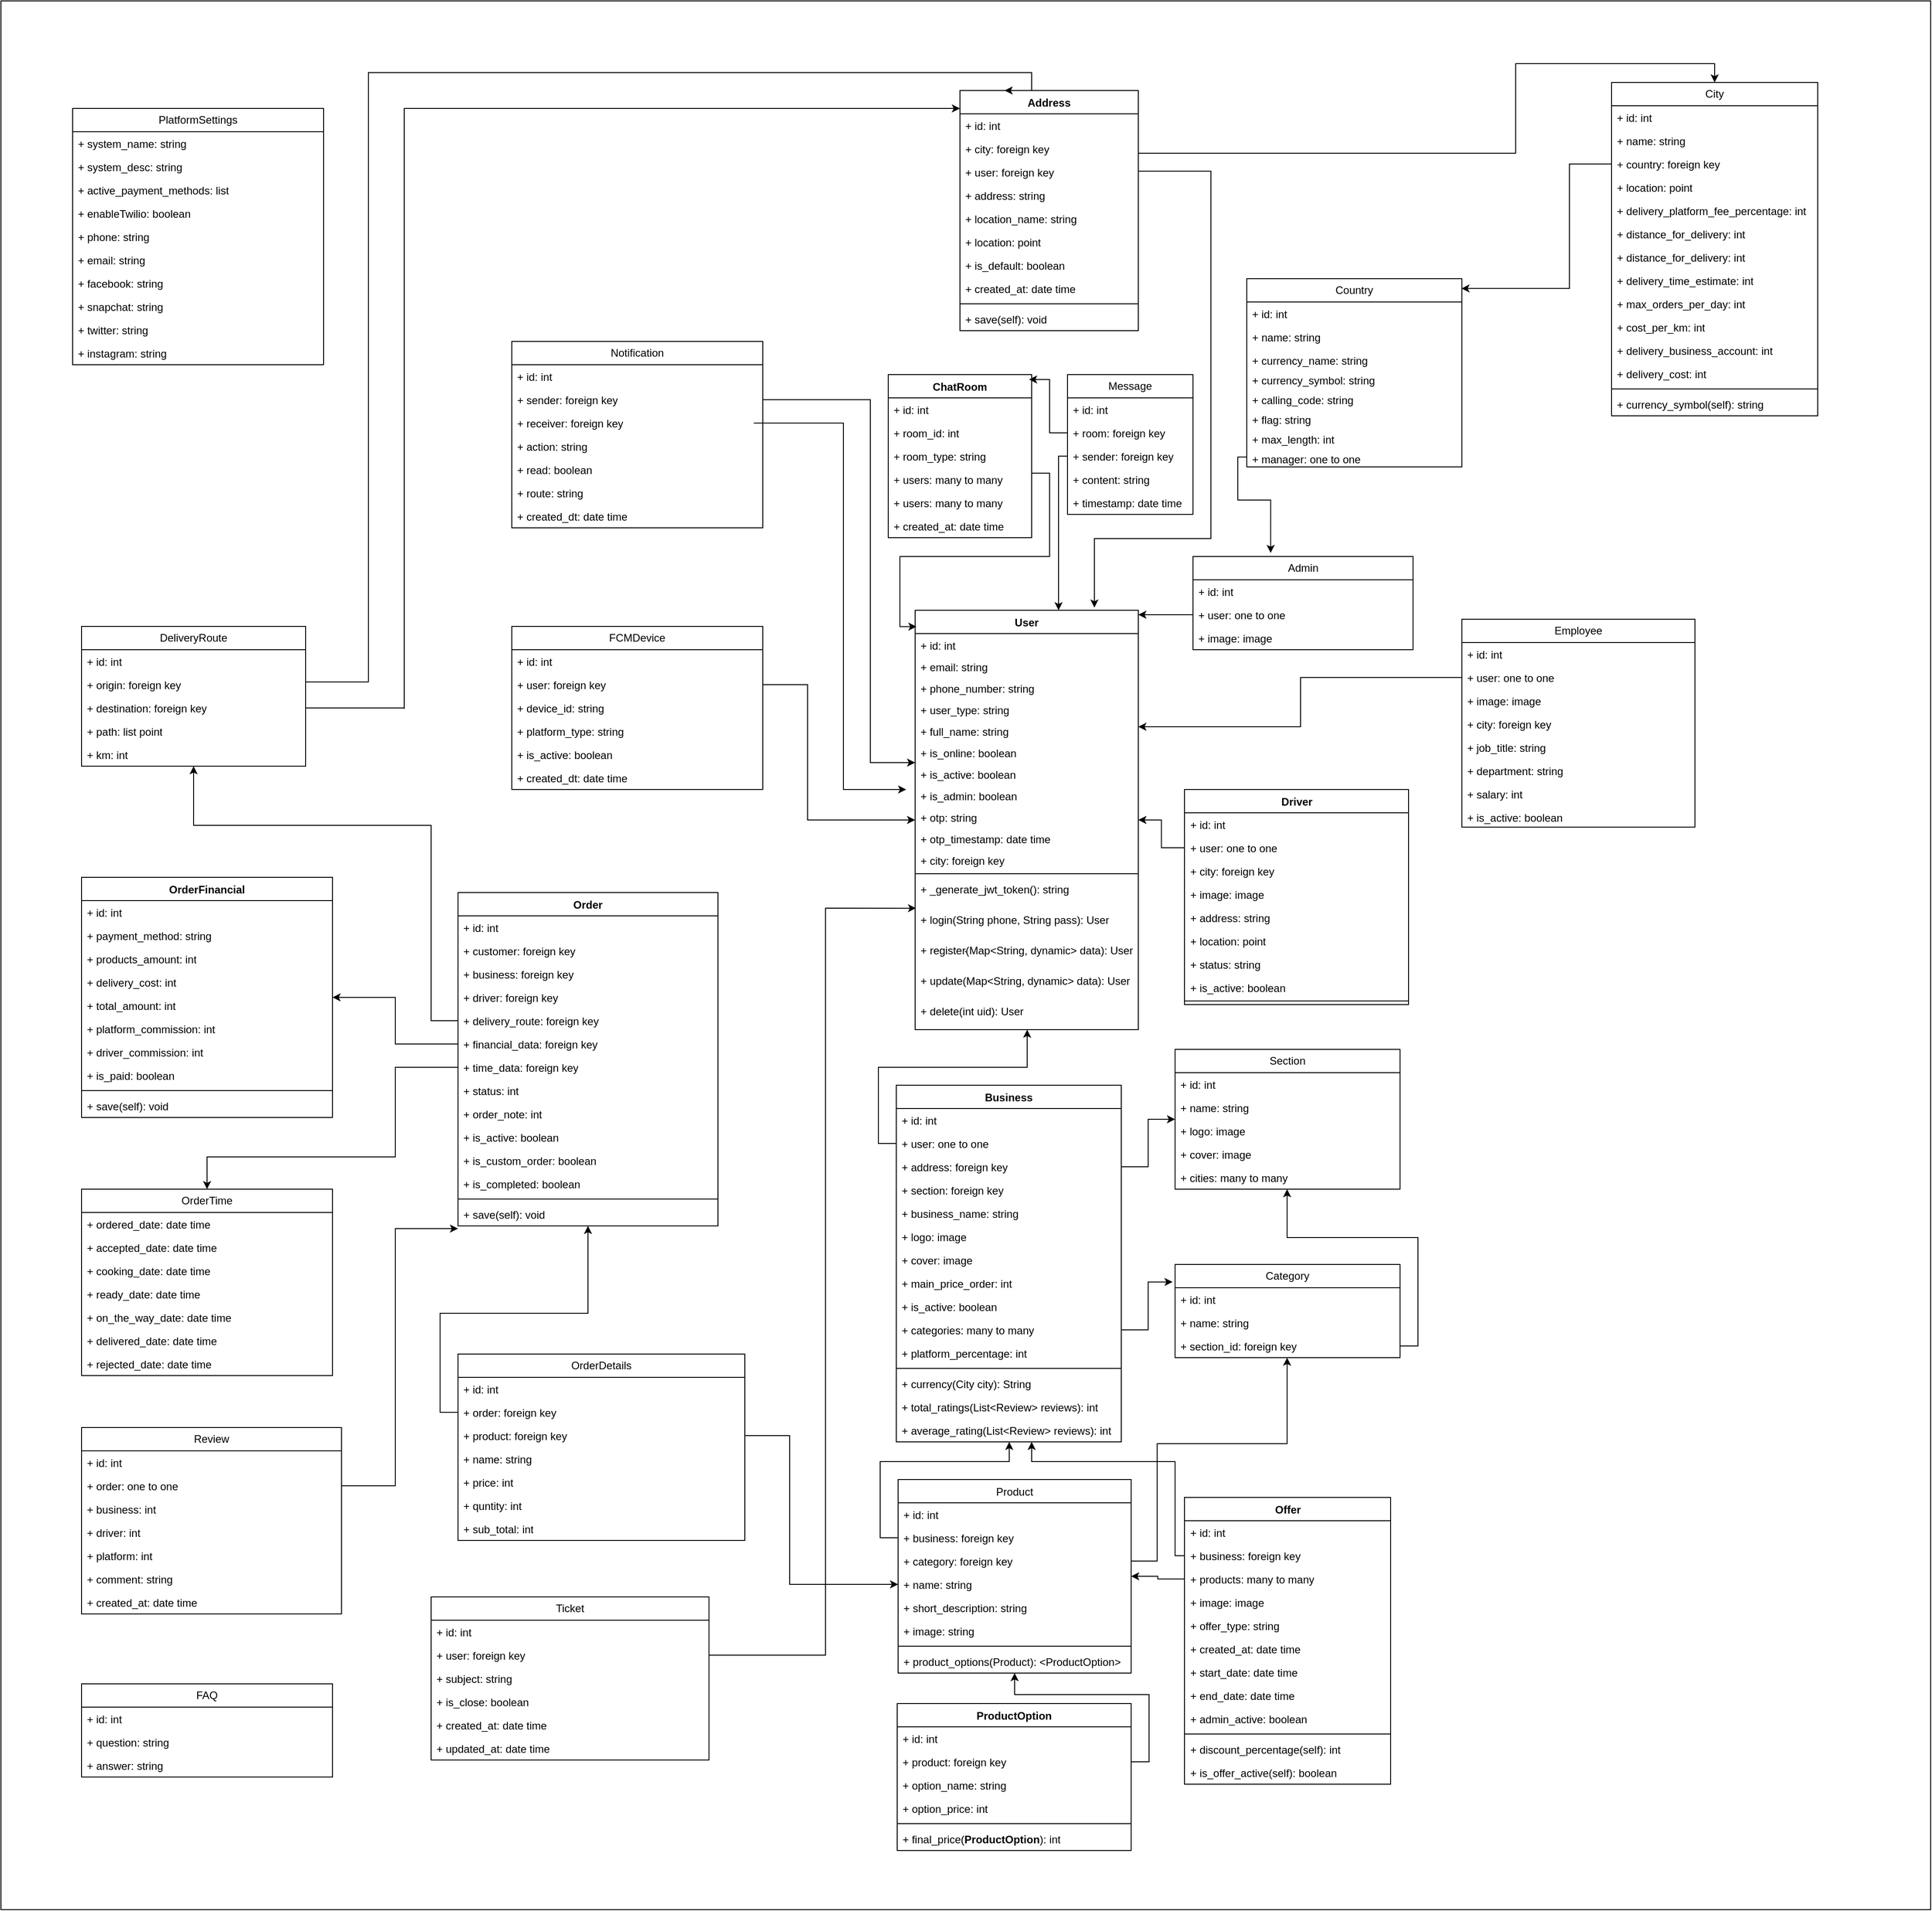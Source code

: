 <mxfile version="24.7.7">
  <diagram id="C5RBs43oDa-KdzZeNtuy" name="Page-1">
    <mxGraphModel dx="2557" dy="2013" grid="1" gridSize="10" guides="1" tooltips="1" connect="1" arrows="1" fold="1" page="1" pageScale="1" pageWidth="827" pageHeight="1169" math="0" shadow="0">
      <root>
        <mxCell id="WIyWlLk6GJQsqaUBKTNV-0" />
        <mxCell id="WIyWlLk6GJQsqaUBKTNV-1" parent="WIyWlLk6GJQsqaUBKTNV-0" />
        <mxCell id="_0y8IVrKsmxppvDywgn8-10" value="`" style="rounded=0;whiteSpace=wrap;html=1;" parent="WIyWlLk6GJQsqaUBKTNV-1" vertex="1">
          <mxGeometry x="-970" y="-410" width="2153" height="2130" as="geometry" />
        </mxCell>
        <object label="User" id="_0y8IVrKsmxppvDywgn8-13">
          <mxCell style="swimlane;fontStyle=1;align=center;verticalAlign=top;childLayout=stackLayout;horizontal=1;startSize=26;horizontalStack=0;resizeParent=1;resizeParentMax=0;resizeLast=0;collapsible=1;marginBottom=0;whiteSpace=wrap;html=1;" parent="WIyWlLk6GJQsqaUBKTNV-1" vertex="1">
            <mxGeometry x="50" y="270" width="249" height="468" as="geometry" />
          </mxCell>
        </object>
        <mxCell id="_0y8IVrKsmxppvDywgn8-14" value="+ id: int&lt;span style=&quot;color: rgba(0, 0, 0, 0); font-family: monospace; font-size: 0px; text-wrap: nowrap;&quot;&gt;%3CmxGraphModel%3E%3Croot%3E%3CmxCell%20id%3D%220%22%2F%3E%3CmxCell%20id%3D%221%22%20parent%3D%220%22%2F%3E%3CmxCell%20id%3D%222%22%20value%3D%22%2B%20field%3A%20type%22%20style%3D%22text%3BstrokeColor%3Dnone%3BfillColor%3Dnone%3Balign%3Dleft%3BverticalAlign%3Dtop%3BspacingLeft%3D4%3BspacingRight%3D4%3Boverflow%3Dhidden%3Brotatable%3D0%3Bpoints%3D%5B%5B0%2C0.5%5D%2C%5B1%2C0.5%5D%5D%3BportConstraint%3Deastwest%3BwhiteSpace%3Dwrap%3Bhtml%3D1%3B%22%20vertex%3D%221%22%20parent%3D%221%22%3E%3CmxGeometry%20x%3D%22280%22%20y%3D%22-168%22%20width%3D%22160%22%20height%3D%2226%22%20as%3D%22geometry%22%2F%3E%3C%2FmxCell%3E%3C%2Froot%3E%3C%2FmxGraphModel%3E&lt;/span&gt;" style="text;strokeColor=none;fillColor=none;align=left;verticalAlign=top;spacingLeft=4;spacingRight=4;overflow=hidden;rotatable=0;points=[[0,0.5],[1,0.5]];portConstraint=eastwest;whiteSpace=wrap;html=1;" parent="_0y8IVrKsmxppvDywgn8-13" vertex="1">
          <mxGeometry y="26" width="249" height="24" as="geometry" />
        </mxCell>
        <mxCell id="_0y8IVrKsmxppvDywgn8-17" value="+ email: string&lt;span style=&quot;color: rgba(0, 0, 0, 0); font-family: monospace; font-size: 0px; text-wrap: nowrap;&quot;&gt;%3CmxGraphModel%3E%3Croot%3E%3CmxCell%20id%3D%220%22%2F%3E%3CmxCell%20id%3D%221%22%20parent%3D%220%22%2F%3E%3CmxCell%20id%3D%222%22%20value%3D%22%2B%20field%3A%20type%22%20style%3D%22text%3BstrokeColor%3Dnone%3BfillColor%3Dnone%3Balign%3Dleft%3BverticalAlign%3Dtop%3BspacingLeft%3D4%3BspacingRight%3D4%3Boverflow%3Dhidden%3Brotatable%3D0%3Bpoints%3D%5B%5B0%2C0.5%5D%2C%5B1%2C0.5%5D%5D%3BportConstraint%3Deastwest%3BwhiteSpace%3Dwrap%3Bhtml%3D1%3B%22%20vertex%3D%221%22%20parent%3D%221%22%3E%3CmxGeometry%20x%3D%22280%22%20y%3D%22-168%22%20width%3D%22160%22%20height%3D%2226%22%20as%3D%22geometry%22%2F%3E%3C%2FmxCell%3E%3C%2Froot%3E%3C%2FmxGraphModel%3E&lt;/span&gt;" style="text;strokeColor=none;fillColor=none;align=left;verticalAlign=top;spacingLeft=4;spacingRight=4;overflow=hidden;rotatable=0;points=[[0,0.5],[1,0.5]];portConstraint=eastwest;whiteSpace=wrap;html=1;" parent="_0y8IVrKsmxppvDywgn8-13" vertex="1">
          <mxGeometry y="50" width="249" height="24" as="geometry" />
        </mxCell>
        <mxCell id="_0y8IVrKsmxppvDywgn8-18" value="+ phone_number: string&lt;span style=&quot;color: rgba(0, 0, 0, 0); font-family: monospace; font-size: 0px; text-wrap: nowrap;&quot;&gt;%3CmxGraphModel%3E%3Croot%3E%3CmxCell%20id%3D%220%22%2F%3E%3CmxCell%20id%3D%221%22%20parent%3D%220%22%2F%3E%3CmxCell%20id%3D%222%22%20value%3D%22%2B%20field%3A%20type%22%20style%3D%22text%3BstrokeColor%3Dnone%3BfillColor%3Dnone%3Balign%3Dleft%3BverticalAlign%3Dtop%3BspacingLeft%3D4%3BspacingRight%3D4%3Boverflow%3Dhidden%3Brotatable%3D0%3Bpoints%3D%5B%5B0%2C0.5%5D%2C%5B1%2C0.5%5D%5D%3BportConstraint%3Deastwest%3BwhiteSpace%3Dwrap%3Bhtml%3D1%3B%22%20vertex%3D%221%22%20parent%3D%221%22%3E%3CmxGeometry%20x%3D%22280%22%20y%3D%22-168%22%20width%3D%22160%22%20height%3D%2226%22%20as%3D%22geometry%22%2F%3E%3C%2FmxCell%3E%3C%2Froot%3E%3C%2FmxGraphModel%3&lt;/span&gt;" style="text;strokeColor=none;fillColor=none;align=left;verticalAlign=top;spacingLeft=4;spacingRight=4;overflow=hidden;rotatable=0;points=[[0,0.5],[1,0.5]];portConstraint=eastwest;whiteSpace=wrap;html=1;" parent="_0y8IVrKsmxppvDywgn8-13" vertex="1">
          <mxGeometry y="74" width="249" height="24" as="geometry" />
        </mxCell>
        <mxCell id="_0y8IVrKsmxppvDywgn8-19" value="+ user_type: string&lt;span style=&quot;color: rgba(0, 0, 0, 0); font-family: monospace; font-size: 0px; text-wrap: nowrap;&quot;&gt;%3CmxGraphModel%3E%3Croot%3E%3CmxCell%20id%3D%220%22%2F%3E%3CmxCell%20id%3D%221%22%20parent%3D%220%22%2F%3E%3CmxCell%20id%3D%222%22%20value%3D%22%2B%20field%3A%20type%22%20style%3D%22text%3BstrokeColor%3Dnone%3BfillColor%3Dnone%3Balign%3Dleft%3BverticalAlign%3Dtop%3BspacingLeft%3D4%3BspacingRight%3D4%3Boverflow%3Dhidden%3Brotatable%3D0%3Bpoints%3D%5B%5B0%2C0.5%5D%2C%5B1%2C0.5%5D%5D%3BportConstraint%3Deastwest%3BwhiteSpace%3Dwrap%3Bhtml%3D1%3B%22%20vertex%3D%221%22%20parent%3D%221%22%3E%3CmxGeometry%20x%3D%22280%22%20y%3D%22-168%22%20width%3D%22160%22%20height%3D%2226%22%20as%3D%22geometry%22%2F%3E%3C%2FmxCell%3E%3C%2Froot%3E%3C%2FmxGraphModel%3&lt;/span&gt;" style="text;strokeColor=none;fillColor=none;align=left;verticalAlign=top;spacingLeft=4;spacingRight=4;overflow=hidden;rotatable=0;points=[[0,0.5],[1,0.5]];portConstraint=eastwest;whiteSpace=wrap;html=1;" parent="_0y8IVrKsmxppvDywgn8-13" vertex="1">
          <mxGeometry y="98" width="249" height="24" as="geometry" />
        </mxCell>
        <mxCell id="_0y8IVrKsmxppvDywgn8-20" value="+ full_name: string&lt;span style=&quot;color: rgba(0, 0, 0, 0); font-family: monospace; font-size: 0px; text-wrap: nowrap;&quot;&gt;%3CmxGraphModel%3E%3Croot%3E%3CmxCell%20id%3D%220%22%2F%3E%3CmxCell%20id%3D%221%22%20parent%3D%220%22%2F%3E%3CmxCell%20id%3D%222%22%20value%3D%22%2B%20field%3A%20type%22%20style%3D%22text%3BstrokeColor%3Dnone%3BfillColor%3Dnone%3Balign%3Dleft%3BverticalAlign%3Dtop%3BspacingLeft%3D4%3BspacingRight%3D4%3Boverflow%3Dhidden%3Brotatable%3D0%3Bpoints%3D%5B%5B0%2C0.5%5D%2C%5B1%2C0.5%5D%5D%3BportConstraint%3Deastwest%3BwhiteSpace%3Dwrap%3Bhtml%3D1%3B%22%20vertex%3D%221%22%20parent%3D%221%22%3E%3CmxGeometry%20x%3D%22280%22%20y%3D%22-168%22%20width%3D%22160%22%20height%3D%2226%22%20as%3D%22geometry%22%2F%3E%3C%2FmxCell%3E%3C%2Froot%3E%3C%2FmxGraphModel%3&lt;/span&gt;" style="text;strokeColor=none;fillColor=none;align=left;verticalAlign=top;spacingLeft=4;spacingRight=4;overflow=hidden;rotatable=0;points=[[0,0.5],[1,0.5]];portConstraint=eastwest;whiteSpace=wrap;html=1;" parent="_0y8IVrKsmxppvDywgn8-13" vertex="1">
          <mxGeometry y="122" width="249" height="24" as="geometry" />
        </mxCell>
        <mxCell id="_0y8IVrKsmxppvDywgn8-21" value="+ is_online: boolean&lt;span style=&quot;color: rgba(0, 0, 0, 0); font-family: monospace; font-size: 0px; text-wrap: nowrap; background-color: initial;&quot;&gt;%3CmxGraphModel%3E%3Croot%3E%3CmxCell%20id%3D%220%22%2F%3E%3CmxCell%20id%3D%221%22%20parent%3D%220%22%2F%3E%3CmxCell%20id%3D%222%22%20value%3D%22%2B%20field%3A%20type%22%20style%3D%22text%3BstrokeColor%3Dnone%3BfillColor%3Dnone%3Balign%3Dleft%3BverticalAlign%3Dtop%3BspacingLeft%3D4%3BspacingRight%3D4%3Boverflow%3Dhidden%3Brotatable%3D0%3Bpoints%3D%5B%5B0%2C0.5%5D%2C%5B1%2C0.5%5D%5D%3BportConstraint%3Deastwest%3BwhiteSpace%3Dwrap%3Bhtml%3D1%3B%22%20vertex%3D%221%22%20parent%3D%221%22%3E%3CmxGeometry%20x%3D%22280%22%20y%3D%22-168%22%20width%3D%22160%22%20height%3D%2226%22%20as%3D%22geometry%22%2F%3E%3C%2FmxCell%3E%3C%2Froot%3E%3C%2FmxGraphModel%&lt;/span&gt;" style="text;strokeColor=none;fillColor=none;align=left;verticalAlign=top;spacingLeft=4;spacingRight=4;overflow=hidden;rotatable=0;points=[[0,0.5],[1,0.5]];portConstraint=eastwest;whiteSpace=wrap;html=1;" parent="_0y8IVrKsmxppvDywgn8-13" vertex="1">
          <mxGeometry y="146" width="249" height="24" as="geometry" />
        </mxCell>
        <mxCell id="_0y8IVrKsmxppvDywgn8-23" value="+ is_active: boolean&lt;span style=&quot;color: rgba(0, 0, 0, 0); font-family: monospace; font-size: 0px; text-wrap: nowrap; background-color: initial;&quot;&gt;%3CmxGraphModel%3E%3Croot%3E%3CmxCell%20id%3D%220%22%2F%3E%3CmxCell%20id%3D%221%22%20parent%3D%220%22%2F%3E%3CmxCell%20id%3D%222%22%20value%3D%22%2B%20field%3A%20type%22%20style%3D%22text%3BstrokeColor%3Dnone%3BfillColor%3Dnone%3Balign%3Dleft%3BverticalAlign%3Dtop%3BspacingLeft%3D4%3BspacingRight%3D4%3Boverflow%3Dhidden%3Brotatable%3D0%3Bpoints%3D%5B%5B0%2C0.5%5D%2C%5B1%2C0.5%5D%5D%3BportConstraint%3Deastwest%3BwhiteSpace%3Dwrap%3Bhtml%3D1%3B%22%20vertex%3D%221%22%20parent%3D%221%22%3E%3CmxGeometry%20x%3D%22280%22%20y%3D%22-168%22%20width%3D%22160%22%20height%3D%2226%22%20as%3D%22geometry%22%2F%3E%3C%2FmxCell%3E%3C%2Froot%3E%3C%2FmxGraphModel%&lt;/span&gt;" style="text;strokeColor=none;fillColor=none;align=left;verticalAlign=top;spacingLeft=4;spacingRight=4;overflow=hidden;rotatable=0;points=[[0,0.5],[1,0.5]];portConstraint=eastwest;whiteSpace=wrap;html=1;" parent="_0y8IVrKsmxppvDywgn8-13" vertex="1">
          <mxGeometry y="170" width="249" height="24" as="geometry" />
        </mxCell>
        <mxCell id="_0y8IVrKsmxppvDywgn8-24" value="+ is_admin: boolean&lt;span style=&quot;color: rgba(0, 0, 0, 0); font-family: monospace; font-size: 0px; text-wrap: nowrap; background-color: initial;&quot;&gt;%3CmxGraphModel%3E%3Croot%3E%3CmxCell%20id%3D%220%22%2F%3E%3CmxCell%20id%3D%221%22%20parent%3D%220%22%2F%3E%3CmxCell%20id%3D%222%22%20value%3D%22%2B%20field%3A%20type%22%20style%3D%22text%3BstrokeColor%3Dnone%3BfillColor%3Dnone%3Balign%3Dleft%3BverticalAlign%3Dtop%3BspacingLeft%3D4%3BspacingRight%3D4%3Boverflow%3Dhidden%3Brotatable%3D0%3Bpoints%3D%5B%5B0%2C0.5%5D%2C%5B1%2C0.5%5D%5D%3BportConstraint%3Deastwest%3BwhiteSpace%3Dwrap%3Bhtml%3D1%3B%22%20vertex%3D%221%22%20parent%3D%221%22%3E%3CmxGeometry%20x%3D%22280%22%20y%3D%22-168%22%20width%3D%22160%22%20height%3D%2226%22%20as%3D%22geometry%22%2F%3E%3C%2FmxCell%3E%3C%2Froot%3E%3C%2FmxGraphModel%&lt;/span&gt;" style="text;strokeColor=none;fillColor=none;align=left;verticalAlign=top;spacingLeft=4;spacingRight=4;overflow=hidden;rotatable=0;points=[[0,0.5],[1,0.5]];portConstraint=eastwest;whiteSpace=wrap;html=1;" parent="_0y8IVrKsmxppvDywgn8-13" vertex="1">
          <mxGeometry y="194" width="249" height="24" as="geometry" />
        </mxCell>
        <mxCell id="_0y8IVrKsmxppvDywgn8-25" value="+ otp: string&lt;span style=&quot;color: rgba(0, 0, 0, 0); font-family: monospace; font-size: 0px; text-wrap: nowrap; background-color: initial;&quot;&gt;%3CmxGraphModel%3E%3Croot%3E%3CmxCell%20id%3D%220%22%2F%3E%3CmxCell%20id%3D%221%22%20parent%3D%220%22%2F%3E%3CmxCell%20id%3D%222%22%20value%3D%22%2B%20field%3A%20type%22%20style%3D%22text%3BstrokeColor%3Dnone%3BfillColor%3Dnone%3Balign%3Dleft%3BverticalAlign%3Dtop%3BspacingLeft%3D4%3BspacingRight%3D4%3Boverflow%3Dhidden%3Brotatable%3D0%3Bpoints%3D%5B%5B0%2C0.5%5D%2C%5B1%2C0.5%5D%5D%3BportConstraint%3Deastwest%3BwhiteSpace%3Dwrap%3Bhtml%3D1%3B%22%20vertex%3D%221%22%20parent%3D%221%22%3E%3CmxGeometry%20x%3D%22280%22%20y%3D%22-168%22%20width%3D%22160%22%20height%3D%2226%22%20as%3D%22geometry%22%2F%3E%3C%2FmxCell%3E%3C%2Froot%3E%3C%2FmxGraphModel%&lt;/span&gt;" style="text;strokeColor=none;fillColor=none;align=left;verticalAlign=top;spacingLeft=4;spacingRight=4;overflow=hidden;rotatable=0;points=[[0,0.5],[1,0.5]];portConstraint=eastwest;whiteSpace=wrap;html=1;" parent="_0y8IVrKsmxppvDywgn8-13" vertex="1">
          <mxGeometry y="218" width="249" height="24" as="geometry" />
        </mxCell>
        <mxCell id="_0y8IVrKsmxppvDywgn8-26" value="+ otp_timestamp: date time&lt;span style=&quot;color: rgba(0, 0, 0, 0); font-family: monospace; font-size: 0px; text-wrap: nowrap; background-color: initial;&quot;&gt;%3CmxGraphModel%3E%3Croot%3E%3CmxCell%20id%3D%220%22%2F%3E%3CmxCell%20id%3D%221%22%20parent%3D%220%22%2F%3E%3CmxCell%20id%3D%222%22%20value%3D%22%2B%20field%3A%20type%22%20style%3D%22text%3BstrokeColor%3Dnone%3BfillColor%3Dnone%3Balign%3Dleft%3BverticalAlign%3Dtop%3BspacingLeft%3D4%3BspacingRight%3D4%3Boverflow%3Dhidden%3Brotatable%3D0%3Bpoints%3D%5B%5B0%2C0.5%5D%2C%5B1%2C0.5%5D%5D%3BportConstraint%3Deastwest%3BwhiteSpace%3Dwrap%3Bhtml%3D1%3B%22%20vertex%3D%221%22%20parent%3D%221%22%3E%3CmxGeometry%20x%3D%22280%22%20y%3D%22-168%22%20width%3D%22160%22%20height%3D%2226%22%20as%3D%22geometry%22%2F%3E%3C%2FmxCell%3E%3C%2Froot%3E%3C%2FmxGraphModel%&lt;/span&gt;" style="text;strokeColor=none;fillColor=none;align=left;verticalAlign=top;spacingLeft=4;spacingRight=4;overflow=hidden;rotatable=0;points=[[0,0.5],[1,0.5]];portConstraint=eastwest;whiteSpace=wrap;html=1;" parent="_0y8IVrKsmxppvDywgn8-13" vertex="1">
          <mxGeometry y="242" width="249" height="24" as="geometry" />
        </mxCell>
        <mxCell id="_0y8IVrKsmxppvDywgn8-27" value="+ city: foreign key&lt;span style=&quot;color: rgba(0, 0, 0, 0); font-family: monospace; font-size: 0px; text-wrap: nowrap; background-color: initial;&quot;&gt;%3CmxGraphModel%3E%3Croot%3E%3CmxCell%20id%3D%220%22%2F%3E%3CmxCell%20id%3D%221%22%20parent%3D%220%22%2F%3E%3CmxCell%20id%3D%222%22%20value%3D%22%2B%20field%3A%20type%22%20style%3D%22text%3BstrokeColor%3Dnone%3BfillColor%3Dnone%3Balign%3Dleft%3BverticalAlign%3Dtop%3BspacingLeft%3D4%3BspacingRight%3D4%3Boverflow%3Dhidden%3Brotatable%3D0%3Bpoints%3D%5B%5B0%2C0.5%5D%2C%5B1%2C0.5%5D%5D%3BportConstraint%3Deastwest%3BwhiteSpace%3Dwrap%3Bhtml%3D1%3B%22%20vertex%3D%221%22%20parent%3D%221%22%3E%3CmxGeometry%20x%3D%22280%22%20y%3D%22-168%22%20width%3D%22160%22%20height%3D%2226%22%20as%3D%22geometry%22%2F%3E%3C%2FmxCell%3E%3C%2Froot%3E%3C%2FmxGraphModel%&lt;/span&gt;" style="text;strokeColor=none;fillColor=none;align=left;verticalAlign=top;spacingLeft=4;spacingRight=4;overflow=hidden;rotatable=0;points=[[0,0.5],[1,0.5]];portConstraint=eastwest;whiteSpace=wrap;html=1;" parent="_0y8IVrKsmxppvDywgn8-13" vertex="1">
          <mxGeometry y="266" width="249" height="24" as="geometry" />
        </mxCell>
        <mxCell id="_0y8IVrKsmxppvDywgn8-15" value="" style="line;strokeWidth=1;fillColor=none;align=left;verticalAlign=middle;spacingTop=-1;spacingLeft=3;spacingRight=3;rotatable=0;labelPosition=right;points=[];portConstraint=eastwest;strokeColor=inherit;" parent="_0y8IVrKsmxppvDywgn8-13" vertex="1">
          <mxGeometry y="290" width="249" height="8" as="geometry" />
        </mxCell>
        <mxCell id="_0y8IVrKsmxppvDywgn8-16" value="+ _generate_jwt_token(): string" style="text;strokeColor=none;fillColor=none;align=left;verticalAlign=top;spacingLeft=4;spacingRight=4;overflow=hidden;rotatable=0;points=[[0,0.5],[1,0.5]];portConstraint=eastwest;whiteSpace=wrap;html=1;" parent="_0y8IVrKsmxppvDywgn8-13" vertex="1">
          <mxGeometry y="298" width="249" height="34" as="geometry" />
        </mxCell>
        <mxCell id="_0y8IVrKsmxppvDywgn8-28" value="+ login(String phone, String pass): User" style="text;strokeColor=none;fillColor=none;align=left;verticalAlign=top;spacingLeft=4;spacingRight=4;overflow=hidden;rotatable=0;points=[[0,0.5],[1,0.5]];portConstraint=eastwest;whiteSpace=wrap;html=1;" parent="_0y8IVrKsmxppvDywgn8-13" vertex="1">
          <mxGeometry y="332" width="249" height="34" as="geometry" />
        </mxCell>
        <mxCell id="_0y8IVrKsmxppvDywgn8-29" value="+ register(Map&amp;lt;String, dynamic&amp;gt; data): User" style="text;strokeColor=none;fillColor=none;align=left;verticalAlign=top;spacingLeft=4;spacingRight=4;overflow=hidden;rotatable=0;points=[[0,0.5],[1,0.5]];portConstraint=eastwest;whiteSpace=wrap;html=1;" parent="_0y8IVrKsmxppvDywgn8-13" vertex="1">
          <mxGeometry y="366" width="249" height="34" as="geometry" />
        </mxCell>
        <mxCell id="_0y8IVrKsmxppvDywgn8-30" value="+ update(Map&amp;lt;String, dynamic&amp;gt; data): User" style="text;strokeColor=none;fillColor=none;align=left;verticalAlign=top;spacingLeft=4;spacingRight=4;overflow=hidden;rotatable=0;points=[[0,0.5],[1,0.5]];portConstraint=eastwest;whiteSpace=wrap;html=1;" parent="_0y8IVrKsmxppvDywgn8-13" vertex="1">
          <mxGeometry y="400" width="249" height="34" as="geometry" />
        </mxCell>
        <mxCell id="_0y8IVrKsmxppvDywgn8-31" value="+ delete(int uid): User" style="text;strokeColor=none;fillColor=none;align=left;verticalAlign=top;spacingLeft=4;spacingRight=4;overflow=hidden;rotatable=0;points=[[0,0.5],[1,0.5]];portConstraint=eastwest;whiteSpace=wrap;html=1;" parent="_0y8IVrKsmxppvDywgn8-13" vertex="1">
          <mxGeometry y="434" width="249" height="34" as="geometry" />
        </mxCell>
        <mxCell id="_0y8IVrKsmxppvDywgn8-32" value="Admin" style="swimlane;fontStyle=0;childLayout=stackLayout;horizontal=1;startSize=26;fillColor=none;horizontalStack=0;resizeParent=1;resizeParentMax=0;resizeLast=0;collapsible=1;marginBottom=0;whiteSpace=wrap;html=1;" parent="WIyWlLk6GJQsqaUBKTNV-1" vertex="1">
          <mxGeometry x="360" y="210" width="245.5" height="104" as="geometry" />
        </mxCell>
        <mxCell id="_0y8IVrKsmxppvDywgn8-33" value="+ id: int" style="text;strokeColor=none;fillColor=none;align=left;verticalAlign=top;spacingLeft=4;spacingRight=4;overflow=hidden;rotatable=0;points=[[0,0.5],[1,0.5]];portConstraint=eastwest;whiteSpace=wrap;html=1;" parent="_0y8IVrKsmxppvDywgn8-32" vertex="1">
          <mxGeometry y="26" width="245.5" height="26" as="geometry" />
        </mxCell>
        <mxCell id="_0y8IVrKsmxppvDywgn8-34" value="+ user: one to one" style="text;strokeColor=none;fillColor=none;align=left;verticalAlign=top;spacingLeft=4;spacingRight=4;overflow=hidden;rotatable=0;points=[[0,0.5],[1,0.5]];portConstraint=eastwest;whiteSpace=wrap;html=1;" parent="_0y8IVrKsmxppvDywgn8-32" vertex="1">
          <mxGeometry y="52" width="245.5" height="26" as="geometry" />
        </mxCell>
        <mxCell id="_0y8IVrKsmxppvDywgn8-35" value="+ image: image" style="text;strokeColor=none;fillColor=none;align=left;verticalAlign=top;spacingLeft=4;spacingRight=4;overflow=hidden;rotatable=0;points=[[0,0.5],[1,0.5]];portConstraint=eastwest;whiteSpace=wrap;html=1;" parent="_0y8IVrKsmxppvDywgn8-32" vertex="1">
          <mxGeometry y="78" width="245.5" height="26" as="geometry" />
        </mxCell>
        <mxCell id="_0y8IVrKsmxppvDywgn8-37" value="Section" style="swimlane;fontStyle=0;childLayout=stackLayout;horizontal=1;startSize=26;fillColor=none;horizontalStack=0;resizeParent=1;resizeParentMax=0;resizeLast=0;collapsible=1;marginBottom=0;whiteSpace=wrap;html=1;" parent="WIyWlLk6GJQsqaUBKTNV-1" vertex="1">
          <mxGeometry x="340" y="760" width="251" height="156" as="geometry" />
        </mxCell>
        <mxCell id="_0y8IVrKsmxppvDywgn8-38" value="+ id: int" style="text;strokeColor=none;fillColor=none;align=left;verticalAlign=top;spacingLeft=4;spacingRight=4;overflow=hidden;rotatable=0;points=[[0,0.5],[1,0.5]];portConstraint=eastwest;whiteSpace=wrap;html=1;" parent="_0y8IVrKsmxppvDywgn8-37" vertex="1">
          <mxGeometry y="26" width="251" height="26" as="geometry" />
        </mxCell>
        <mxCell id="_0y8IVrKsmxppvDywgn8-39" value="+ name: string" style="text;strokeColor=none;fillColor=none;align=left;verticalAlign=top;spacingLeft=4;spacingRight=4;overflow=hidden;rotatable=0;points=[[0,0.5],[1,0.5]];portConstraint=eastwest;whiteSpace=wrap;html=1;" parent="_0y8IVrKsmxppvDywgn8-37" vertex="1">
          <mxGeometry y="52" width="251" height="26" as="geometry" />
        </mxCell>
        <mxCell id="_0y8IVrKsmxppvDywgn8-40" value="+ logo: image" style="text;strokeColor=none;fillColor=none;align=left;verticalAlign=top;spacingLeft=4;spacingRight=4;overflow=hidden;rotatable=0;points=[[0,0.5],[1,0.5]];portConstraint=eastwest;whiteSpace=wrap;html=1;" parent="_0y8IVrKsmxppvDywgn8-37" vertex="1">
          <mxGeometry y="78" width="251" height="26" as="geometry" />
        </mxCell>
        <mxCell id="_0y8IVrKsmxppvDywgn8-41" value="+ cover: image" style="text;strokeColor=none;fillColor=none;align=left;verticalAlign=top;spacingLeft=4;spacingRight=4;overflow=hidden;rotatable=0;points=[[0,0.5],[1,0.5]];portConstraint=eastwest;whiteSpace=wrap;html=1;" parent="_0y8IVrKsmxppvDywgn8-37" vertex="1">
          <mxGeometry y="104" width="251" height="26" as="geometry" />
        </mxCell>
        <mxCell id="_0y8IVrKsmxppvDywgn8-42" value="+ cities: many to many" style="text;strokeColor=none;fillColor=none;align=left;verticalAlign=top;spacingLeft=4;spacingRight=4;overflow=hidden;rotatable=0;points=[[0,0.5],[1,0.5]];portConstraint=eastwest;whiteSpace=wrap;html=1;" parent="_0y8IVrKsmxppvDywgn8-37" vertex="1">
          <mxGeometry y="130" width="251" height="26" as="geometry" />
        </mxCell>
        <mxCell id="_0y8IVrKsmxppvDywgn8-43" value="Category" style="swimlane;fontStyle=0;childLayout=stackLayout;horizontal=1;startSize=26;fillColor=none;horizontalStack=0;resizeParent=1;resizeParentMax=0;resizeLast=0;collapsible=1;marginBottom=0;whiteSpace=wrap;html=1;" parent="WIyWlLk6GJQsqaUBKTNV-1" vertex="1">
          <mxGeometry x="340" y="1000" width="251" height="104" as="geometry" />
        </mxCell>
        <mxCell id="_0y8IVrKsmxppvDywgn8-44" value="+ id: int" style="text;strokeColor=none;fillColor=none;align=left;verticalAlign=top;spacingLeft=4;spacingRight=4;overflow=hidden;rotatable=0;points=[[0,0.5],[1,0.5]];portConstraint=eastwest;whiteSpace=wrap;html=1;" parent="_0y8IVrKsmxppvDywgn8-43" vertex="1">
          <mxGeometry y="26" width="251" height="26" as="geometry" />
        </mxCell>
        <mxCell id="_0y8IVrKsmxppvDywgn8-45" value="+ name: string" style="text;strokeColor=none;fillColor=none;align=left;verticalAlign=top;spacingLeft=4;spacingRight=4;overflow=hidden;rotatable=0;points=[[0,0.5],[1,0.5]];portConstraint=eastwest;whiteSpace=wrap;html=1;" parent="_0y8IVrKsmxppvDywgn8-43" vertex="1">
          <mxGeometry y="52" width="251" height="26" as="geometry" />
        </mxCell>
        <mxCell id="_0y8IVrKsmxppvDywgn8-48" value="+ section_id: foreign key" style="text;strokeColor=none;fillColor=none;align=left;verticalAlign=top;spacingLeft=4;spacingRight=4;overflow=hidden;rotatable=0;points=[[0,0.5],[1,0.5]];portConstraint=eastwest;whiteSpace=wrap;html=1;" parent="_0y8IVrKsmxppvDywgn8-43" vertex="1">
          <mxGeometry y="78" width="251" height="26" as="geometry" />
        </mxCell>
        <mxCell id="_0y8IVrKsmxppvDywgn8-49" value="Business" style="swimlane;fontStyle=1;align=center;verticalAlign=top;childLayout=stackLayout;horizontal=1;startSize=26;horizontalStack=0;resizeParent=1;resizeParentMax=0;resizeLast=0;collapsible=1;marginBottom=0;whiteSpace=wrap;html=1;" parent="WIyWlLk6GJQsqaUBKTNV-1" vertex="1">
          <mxGeometry x="29" y="800" width="251" height="398" as="geometry" />
        </mxCell>
        <mxCell id="_0y8IVrKsmxppvDywgn8-50" value="+ id: int" style="text;strokeColor=none;fillColor=none;align=left;verticalAlign=top;spacingLeft=4;spacingRight=4;overflow=hidden;rotatable=0;points=[[0,0.5],[1,0.5]];portConstraint=eastwest;whiteSpace=wrap;html=1;" parent="_0y8IVrKsmxppvDywgn8-49" vertex="1">
          <mxGeometry y="26" width="251" height="26" as="geometry" />
        </mxCell>
        <mxCell id="_0y8IVrKsmxppvDywgn8-53" value="+ user: one to one" style="text;strokeColor=none;fillColor=none;align=left;verticalAlign=top;spacingLeft=4;spacingRight=4;overflow=hidden;rotatable=0;points=[[0,0.5],[1,0.5]];portConstraint=eastwest;whiteSpace=wrap;html=1;" parent="_0y8IVrKsmxppvDywgn8-49" vertex="1">
          <mxGeometry y="52" width="251" height="26" as="geometry" />
        </mxCell>
        <mxCell id="_0y8IVrKsmxppvDywgn8-55" value="+ address:&amp;nbsp;&lt;span style=&quot;color: rgba(0, 0, 0, 0); font-family: monospace; font-size: 0px; text-wrap: nowrap;&quot;&gt;%3CmxGraphModel%3E%3Croot%3E%3CmxCell%20id%3D%220%22%2F%3E%3CmxCell%20id%3D%221%22%20parent%3D%220%22%2F%3E%3CmxCell%20id%3D%222%22%20value%3D%22%2B%20section_id%3A%20foreign%20key%22%20style%3D%22text%3BstrokeColor%3Dnone%3BfillColor%3Dnone%3Balign%3Dleft%3BverticalAlign%3Dtop%3BspacingLeft%3D4%3BspacingRight%3D4%3Boverflow%3Dhidden%3Brotatable%3D0%3Bpoints%3D%5B%5B0%2C0.5%5D%2C%5B1%2C0.5%5D%5D%3BportConstraint%3Deastwest%3BwhiteSpace%3Dwrap%3Bhtml%3D1%3B%22%20vertex%3D%221%22%20parent%3D%221%22%3E%3CmxGeometry%20x%3D%22349%22%20y%3D%22484%22%20width%3D%22140%22%20height%3D%2226%22%20as%3D%22geometry%22%2F%3E%3C%2FmxCell%3E%3C%2Froot%3E%3C%2FmxGraphModel%3E&lt;/span&gt;foreign key" style="text;strokeColor=none;fillColor=none;align=left;verticalAlign=top;spacingLeft=4;spacingRight=4;overflow=hidden;rotatable=0;points=[[0,0.5],[1,0.5]];portConstraint=eastwest;whiteSpace=wrap;html=1;" parent="_0y8IVrKsmxppvDywgn8-49" vertex="1">
          <mxGeometry y="78" width="251" height="26" as="geometry" />
        </mxCell>
        <mxCell id="_0y8IVrKsmxppvDywgn8-56" value="+ section: foreign key" style="text;strokeColor=none;fillColor=none;align=left;verticalAlign=top;spacingLeft=4;spacingRight=4;overflow=hidden;rotatable=0;points=[[0,0.5],[1,0.5]];portConstraint=eastwest;whiteSpace=wrap;html=1;" parent="_0y8IVrKsmxppvDywgn8-49" vertex="1">
          <mxGeometry y="104" width="251" height="26" as="geometry" />
        </mxCell>
        <mxCell id="_0y8IVrKsmxppvDywgn8-57" value="+ business_name: string" style="text;strokeColor=none;fillColor=none;align=left;verticalAlign=top;spacingLeft=4;spacingRight=4;overflow=hidden;rotatable=0;points=[[0,0.5],[1,0.5]];portConstraint=eastwest;whiteSpace=wrap;html=1;" parent="_0y8IVrKsmxppvDywgn8-49" vertex="1">
          <mxGeometry y="130" width="251" height="26" as="geometry" />
        </mxCell>
        <mxCell id="_0y8IVrKsmxppvDywgn8-58" value="+ logo: image" style="text;strokeColor=none;fillColor=none;align=left;verticalAlign=top;spacingLeft=4;spacingRight=4;overflow=hidden;rotatable=0;points=[[0,0.5],[1,0.5]];portConstraint=eastwest;whiteSpace=wrap;html=1;" parent="_0y8IVrKsmxppvDywgn8-49" vertex="1">
          <mxGeometry y="156" width="251" height="26" as="geometry" />
        </mxCell>
        <mxCell id="_0y8IVrKsmxppvDywgn8-59" value="+ cover: image" style="text;strokeColor=none;fillColor=none;align=left;verticalAlign=top;spacingLeft=4;spacingRight=4;overflow=hidden;rotatable=0;points=[[0,0.5],[1,0.5]];portConstraint=eastwest;whiteSpace=wrap;html=1;" parent="_0y8IVrKsmxppvDywgn8-49" vertex="1">
          <mxGeometry y="182" width="251" height="26" as="geometry" />
        </mxCell>
        <mxCell id="_0y8IVrKsmxppvDywgn8-60" value="+ main_price_order: int" style="text;strokeColor=none;fillColor=none;align=left;verticalAlign=top;spacingLeft=4;spacingRight=4;overflow=hidden;rotatable=0;points=[[0,0.5],[1,0.5]];portConstraint=eastwest;whiteSpace=wrap;html=1;" parent="_0y8IVrKsmxppvDywgn8-49" vertex="1">
          <mxGeometry y="208" width="251" height="26" as="geometry" />
        </mxCell>
        <mxCell id="_0y8IVrKsmxppvDywgn8-61" value="+ is_active: boolean" style="text;strokeColor=none;fillColor=none;align=left;verticalAlign=top;spacingLeft=4;spacingRight=4;overflow=hidden;rotatable=0;points=[[0,0.5],[1,0.5]];portConstraint=eastwest;whiteSpace=wrap;html=1;" parent="_0y8IVrKsmxppvDywgn8-49" vertex="1">
          <mxGeometry y="234" width="251" height="26" as="geometry" />
        </mxCell>
        <mxCell id="_0y8IVrKsmxppvDywgn8-63" value="+ categories: many to many" style="text;strokeColor=none;fillColor=none;align=left;verticalAlign=top;spacingLeft=4;spacingRight=4;overflow=hidden;rotatable=0;points=[[0,0.5],[1,0.5]];portConstraint=eastwest;whiteSpace=wrap;html=1;" parent="_0y8IVrKsmxppvDywgn8-49" vertex="1">
          <mxGeometry y="260" width="251" height="26" as="geometry" />
        </mxCell>
        <mxCell id="_0y8IVrKsmxppvDywgn8-64" value="+ platform_percentage: int" style="text;strokeColor=none;fillColor=none;align=left;verticalAlign=top;spacingLeft=4;spacingRight=4;overflow=hidden;rotatable=0;points=[[0,0.5],[1,0.5]];portConstraint=eastwest;whiteSpace=wrap;html=1;" parent="_0y8IVrKsmxppvDywgn8-49" vertex="1">
          <mxGeometry y="286" width="251" height="26" as="geometry" />
        </mxCell>
        <mxCell id="_0y8IVrKsmxppvDywgn8-51" value="" style="line;strokeWidth=1;fillColor=none;align=left;verticalAlign=middle;spacingTop=-1;spacingLeft=3;spacingRight=3;rotatable=0;labelPosition=right;points=[];portConstraint=eastwest;strokeColor=inherit;" parent="_0y8IVrKsmxppvDywgn8-49" vertex="1">
          <mxGeometry y="312" width="251" height="8" as="geometry" />
        </mxCell>
        <mxCell id="_0y8IVrKsmxppvDywgn8-52" value="+ currency(City city): String" style="text;strokeColor=none;fillColor=none;align=left;verticalAlign=top;spacingLeft=4;spacingRight=4;overflow=hidden;rotatable=0;points=[[0,0.5],[1,0.5]];portConstraint=eastwest;whiteSpace=wrap;html=1;" parent="_0y8IVrKsmxppvDywgn8-49" vertex="1">
          <mxGeometry y="320" width="251" height="26" as="geometry" />
        </mxCell>
        <mxCell id="_0y8IVrKsmxppvDywgn8-65" value="+ total_ratings(List&amp;lt;Review&amp;gt; reviews): int" style="text;strokeColor=none;fillColor=none;align=left;verticalAlign=top;spacingLeft=4;spacingRight=4;overflow=hidden;rotatable=0;points=[[0,0.5],[1,0.5]];portConstraint=eastwest;whiteSpace=wrap;html=1;" parent="_0y8IVrKsmxppvDywgn8-49" vertex="1">
          <mxGeometry y="346" width="251" height="26" as="geometry" />
        </mxCell>
        <mxCell id="_0y8IVrKsmxppvDywgn8-66" value="+ average_rating(List&amp;lt;Review&amp;gt; reviews): int" style="text;strokeColor=none;fillColor=none;align=left;verticalAlign=top;spacingLeft=4;spacingRight=4;overflow=hidden;rotatable=0;points=[[0,0.5],[1,0.5]];portConstraint=eastwest;whiteSpace=wrap;html=1;" parent="_0y8IVrKsmxppvDywgn8-49" vertex="1">
          <mxGeometry y="372" width="251" height="26" as="geometry" />
        </mxCell>
        <mxCell id="_0y8IVrKsmxppvDywgn8-67" value="&lt;span style=&quot;font-weight: 400; text-align: left;&quot;&gt;Product&lt;/span&gt;" style="swimlane;fontStyle=1;align=center;verticalAlign=top;childLayout=stackLayout;horizontal=1;startSize=26;horizontalStack=0;resizeParent=1;resizeParentMax=0;resizeLast=0;collapsible=1;marginBottom=0;whiteSpace=wrap;html=1;" parent="WIyWlLk6GJQsqaUBKTNV-1" vertex="1">
          <mxGeometry x="31" y="1240" width="260" height="216" as="geometry">
            <mxRectangle x="260" y="1020" width="80" height="30" as="alternateBounds" />
          </mxGeometry>
        </mxCell>
        <mxCell id="_0y8IVrKsmxppvDywgn8-68" value="+ id: int" style="text;strokeColor=none;fillColor=none;align=left;verticalAlign=top;spacingLeft=4;spacingRight=4;overflow=hidden;rotatable=0;points=[[0,0.5],[1,0.5]];portConstraint=eastwest;whiteSpace=wrap;html=1;" parent="_0y8IVrKsmxppvDywgn8-67" vertex="1">
          <mxGeometry y="26" width="260" height="26" as="geometry" />
        </mxCell>
        <mxCell id="_0y8IVrKsmxppvDywgn8-71" value="+ business: foreign key" style="text;strokeColor=none;fillColor=none;align=left;verticalAlign=top;spacingLeft=4;spacingRight=4;overflow=hidden;rotatable=0;points=[[0,0.5],[1,0.5]];portConstraint=eastwest;whiteSpace=wrap;html=1;" parent="_0y8IVrKsmxppvDywgn8-67" vertex="1">
          <mxGeometry y="52" width="260" height="26" as="geometry" />
        </mxCell>
        <mxCell id="_0y8IVrKsmxppvDywgn8-72" value="+ category&lt;span style=&quot;color: rgba(0, 0, 0, 0); font-family: monospace; font-size: 0px; text-wrap: nowrap;&quot;&gt;%3CmxGraphModel%3E%3Croot%3E%3CmxCell%20id%3D%220%22%2F%3E%3CmxCell%20id%3D%221%22%20parent%3D%220%22%2F%3E%3CmxCell%20id%3D%222%22%20value%3D%22%2B%20business%3A%20foreign%20key%22%20style%3D%22text%3BstrokeColor%3Dnone%3BfillColor%3Dnone%3Balign%3Dleft%3BverticalAlign%3Dtop%3BspacingLeft%3D4%3BspacingRight%3D4%3Boverflow%3Dhidden%3Brotatable%3D0%3Bpoints%3D%5B%5B0%2C0.5%5D%2C%5B1%2C0.5%5D%5D%3BportConstraint%3Deastwest%3BwhiteSpace%3Dwrap%3Bhtml%3D1%3B%22%20vertex%3D%221%22%20parent%3D%221%22%3E%3CmxGeometry%20x%3D%22260%22%20y%3D%221072%22%20width%3D%22260%22%20height%3D%2226%22%20as%3D%22geometry%22%2F%3E%3C%2FmxCell%3E%3C%2Froot%3E%3C%2FmxGraphModel%3E&lt;/span&gt;: foreign key" style="text;strokeColor=none;fillColor=none;align=left;verticalAlign=top;spacingLeft=4;spacingRight=4;overflow=hidden;rotatable=0;points=[[0,0.5],[1,0.5]];portConstraint=eastwest;whiteSpace=wrap;html=1;" parent="_0y8IVrKsmxppvDywgn8-67" vertex="1">
          <mxGeometry y="78" width="260" height="26" as="geometry" />
        </mxCell>
        <mxCell id="_0y8IVrKsmxppvDywgn8-73" value="+ name&lt;span style=&quot;color: rgba(0, 0, 0, 0); font-family: monospace; font-size: 0px; text-wrap: nowrap;&quot;&gt;%3CmxGraphModel%3E%3Croot%3E%3CmxCell%20id%3D%220%22%2F%3E%3CmxCell%20id%3D%221%22%20parent%3D%220%22%2F%3E%3CmxCell%20id%3D%222%22%20value%3D%22%2B%20business%3A%20foreign%20key%22%20style%3D%22text%3BstrokeColor%3Dnone%3BfillColor%3Dnone%3Balign%3Dleft%3BverticalAlign%3Dtop%3BspacingLeft%3D4%3BspacingRight%3D4%3Boverflow%3Dhidden%3Brotatable%3D0%3Bpoints%3D%5B%5B0%2C0.5%5D%2C%5B1%2C0.5%5D%5D%3BportConstraint%3Deastwest%3BwhiteSpace%3Dwrap%3Bhtml%3D1%3B%22%20vertex%3D%221%22%20parent%3D%221%22%3E%3CmxGeometry%20x%3D%22260%22%20y%3D%221072%22%20width%3D%22260%22%20height%3D%2226%22%20as%3D%22geometry%22%2F%3E%3C%2FmxCell%3E%3C%2Froot%3E%3C%2FmxGraphModel%3E&lt;/span&gt;: string" style="text;strokeColor=none;fillColor=none;align=left;verticalAlign=top;spacingLeft=4;spacingRight=4;overflow=hidden;rotatable=0;points=[[0,0.5],[1,0.5]];portConstraint=eastwest;whiteSpace=wrap;html=1;" parent="_0y8IVrKsmxppvDywgn8-67" vertex="1">
          <mxGeometry y="104" width="260" height="26" as="geometry" />
        </mxCell>
        <mxCell id="_0y8IVrKsmxppvDywgn8-74" value="+ short_description&lt;span style=&quot;color: rgba(0, 0, 0, 0); font-family: monospace; font-size: 0px; text-wrap: nowrap;&quot;&gt;%3CmxGraphModel%3E%3Croot%3E%3CmxCell%20id%3D%220%22%2F%3E%3CmxCell%20id%3D%221%22%20parent%3D%220%22%2F%3E%3CmxCell%20id%3D%222%22%20value%3D%22%2B%20business%3A%20foreign%20key%22%20style%3D%22text%3BstrokeColor%3Dnone%3BfillColor%3Dnone%3Balign%3Dleft%3BverticalAlign%3Dtop%3BspacingLeft%3D4%3BspacingRight%3D4%3Boverflow%3Dhidden%3Brotatable%3D0%3Bpoints%3D%5B%5B0%2C0.5%5D%2C%5B1%2C0.5%5D%5D%3BportConstraint%3Deastwest%3BwhiteSpace%3Dwrap%3Bhtml%3D1%3B%22%20vertex%3D%221%22%20parent%3D%221%22%3E%3CmxGeometry%20x%3D%22260%22%20y%3D%221072%22%20width%3D%22260%22%20height%3D%2226%22%20as%3D%22geometry%22%2F%3E%3C%2FmxCell%3E%3C%2Froot%3E%3C%2FmxGraphModel%3E&lt;/span&gt;: string" style="text;strokeColor=none;fillColor=none;align=left;verticalAlign=top;spacingLeft=4;spacingRight=4;overflow=hidden;rotatable=0;points=[[0,0.5],[1,0.5]];portConstraint=eastwest;whiteSpace=wrap;html=1;" parent="_0y8IVrKsmxppvDywgn8-67" vertex="1">
          <mxGeometry y="130" width="260" height="26" as="geometry" />
        </mxCell>
        <mxCell id="_0y8IVrKsmxppvDywgn8-75" value="+ image&lt;span style=&quot;color: rgba(0, 0, 0, 0); font-family: monospace; font-size: 0px; text-wrap: nowrap;&quot;&gt;%3CmxGraphModel%3E%3Croot%3E%3CmxCell%20id%3D%220%22%2F%3E%3CmxCell%20id%3D%221%22%20parent%3D%220%22%2F%3E%3CmxCell%20id%3D%222%22%20value%3D%22%2B%20business%3A%20foreign%20key%22%20style%3D%22text%3BstrokeColor%3Dnone%3BfillColor%3Dnone%3Balign%3Dleft%3BverticalAlign%3Dtop%3BspacingLeft%3D4%3BspacingRight%3D4%3Boverflow%3Dhidden%3Brotatable%3D0%3Bpoints%3D%5B%5B0%2C0.5%5D%2C%5B1%2C0.5%5D%5D%3BportConstraint%3Deastwest%3BwhiteSpace%3Dwrap%3Bhtml%3D1%3B%22%20vertex%3D%221%22%20parent%3D%221%22%3E%3CmxGeometry%20x%3D%22260%22%20y%3D%221072%22%20width%3D%22260%22%20height%3D%2226%22%20as%3D%22geometry%22%2F%3E%3C%2FmxCell%3E%3C%2Froot%3E%3C%2FmxGraphModel%3E&lt;/span&gt;: string" style="text;strokeColor=none;fillColor=none;align=left;verticalAlign=top;spacingLeft=4;spacingRight=4;overflow=hidden;rotatable=0;points=[[0,0.5],[1,0.5]];portConstraint=eastwest;whiteSpace=wrap;html=1;" parent="_0y8IVrKsmxppvDywgn8-67" vertex="1">
          <mxGeometry y="156" width="260" height="26" as="geometry" />
        </mxCell>
        <mxCell id="_0y8IVrKsmxppvDywgn8-69" value="" style="line;strokeWidth=1;fillColor=none;align=left;verticalAlign=middle;spacingTop=-1;spacingLeft=3;spacingRight=3;rotatable=0;labelPosition=right;points=[];portConstraint=eastwest;strokeColor=inherit;" parent="_0y8IVrKsmxppvDywgn8-67" vertex="1">
          <mxGeometry y="182" width="260" height="8" as="geometry" />
        </mxCell>
        <mxCell id="_0y8IVrKsmxppvDywgn8-70" value="+ product_options(Product): &amp;lt;ProductOption&amp;gt;&amp;nbsp;" style="text;strokeColor=none;fillColor=none;align=left;verticalAlign=top;spacingLeft=4;spacingRight=4;overflow=hidden;rotatable=0;points=[[0,0.5],[1,0.5]];portConstraint=eastwest;whiteSpace=wrap;html=1;" parent="_0y8IVrKsmxppvDywgn8-67" vertex="1">
          <mxGeometry y="190" width="260" height="26" as="geometry" />
        </mxCell>
        <mxCell id="_0y8IVrKsmxppvDywgn8-76" value="ProductOption" style="swimlane;fontStyle=1;align=center;verticalAlign=top;childLayout=stackLayout;horizontal=1;startSize=26;horizontalStack=0;resizeParent=1;resizeParentMax=0;resizeLast=0;collapsible=1;marginBottom=0;whiteSpace=wrap;html=1;" parent="WIyWlLk6GJQsqaUBKTNV-1" vertex="1">
          <mxGeometry x="30" y="1490" width="261" height="164" as="geometry" />
        </mxCell>
        <mxCell id="_0y8IVrKsmxppvDywgn8-77" value="+ id: int" style="text;strokeColor=none;fillColor=none;align=left;verticalAlign=top;spacingLeft=4;spacingRight=4;overflow=hidden;rotatable=0;points=[[0,0.5],[1,0.5]];portConstraint=eastwest;whiteSpace=wrap;html=1;" parent="_0y8IVrKsmxppvDywgn8-76" vertex="1">
          <mxGeometry y="26" width="261" height="26" as="geometry" />
        </mxCell>
        <mxCell id="_0y8IVrKsmxppvDywgn8-86" value="+ product: foreign key" style="text;strokeColor=none;fillColor=none;align=left;verticalAlign=top;spacingLeft=4;spacingRight=4;overflow=hidden;rotatable=0;points=[[0,0.5],[1,0.5]];portConstraint=eastwest;whiteSpace=wrap;html=1;" parent="_0y8IVrKsmxppvDywgn8-76" vertex="1">
          <mxGeometry y="52" width="261" height="26" as="geometry" />
        </mxCell>
        <mxCell id="_0y8IVrKsmxppvDywgn8-80" value="+ option_name&lt;span style=&quot;color: rgba(0, 0, 0, 0); font-family: monospace; font-size: 0px; text-wrap: nowrap;&quot;&gt;%3CmxGraphModel%3E%3Croot%3E%3CmxCell%20id%3D%220%22%2F%3E%3CmxCell%20id%3D%221%22%20parent%3D%220%22%2F%3E%3CmxCell%20id%3D%222%22%20value%3D%22%2B%20business%3A%20foreign%20key%22%20style%3D%22text%3BstrokeColor%3Dnone%3BfillColor%3Dnone%3Balign%3Dleft%3BverticalAlign%3Dtop%3BspacingLeft%3D4%3BspacingRight%3D4%3Boverflow%3Dhidden%3Brotatable%3D0%3Bpoints%3D%5B%5B0%2C0.5%5D%2C%5B1%2C0.5%5D%5D%3BportConstraint%3Deastwest%3BwhiteSpace%3Dwrap%3Bhtml%3D1%3B%22%20vertex%3D%221%22%20parent%3D%221%22%3E%3CmxGeometry%20x%3D%22260%22%20y%3D%221072%22%20width%3D%22260%22%20height%3D%2226%22%20as%3D%22geometry%22%2F%3E%3C%2FmxCell%3E%3C%2Froot%3E%3C%2FmxGraphModel%3E&lt;/span&gt;: string" style="text;strokeColor=none;fillColor=none;align=left;verticalAlign=top;spacingLeft=4;spacingRight=4;overflow=hidden;rotatable=0;points=[[0,0.5],[1,0.5]];portConstraint=eastwest;whiteSpace=wrap;html=1;" parent="_0y8IVrKsmxppvDywgn8-76" vertex="1">
          <mxGeometry y="78" width="261" height="26" as="geometry" />
        </mxCell>
        <mxCell id="_0y8IVrKsmxppvDywgn8-81" value="+ option_price&lt;span style=&quot;color: rgba(0, 0, 0, 0); font-family: monospace; font-size: 0px; text-wrap: nowrap;&quot;&gt;%3CmxGraphModel%3E%3Croot%3E%3CmxCell%20id%3D%220%22%2F%3E%3CmxCell%20id%3D%221%22%20parent%3D%220%22%2F%3E%3CmxCell%20id%3D%222%22%20value%3D%22%2B%20business%3A%20foreign%20key%22%20style%3D%22text%3BstrokeColor%3Dnone%3BfillColor%3Dnone%3Balign%3Dleft%3BverticalAlign%3Dtop%3BspacingLeft%3D4%3BspacingRight%3D4%3Boverflow%3Dhidden%3Brotatable%3D0%3Bpoints%3D%5B%5B0%2C0.5%5D%2C%5B1%2C0.5%5D%5D%3BportConstraint%3Deastwest%3BwhiteSpace%3Dwrap%3Bhtml%3D1%3B%22%20vertex%3D%221%22%20parent%3D%221%22%3E%3CmxGeometry%20x%3D%22260%22%20y%3D%221072%22%20width%3D%22260%22%20height%3D%2226%22%20as%3D%22geometry%22%2F%3E%3C%2FmxCell%3E%3C%2Froot%3E%3C%2FmxGraphModel%3E&lt;/span&gt;: int" style="text;strokeColor=none;fillColor=none;align=left;verticalAlign=top;spacingLeft=4;spacingRight=4;overflow=hidden;rotatable=0;points=[[0,0.5],[1,0.5]];portConstraint=eastwest;whiteSpace=wrap;html=1;" parent="_0y8IVrKsmxppvDywgn8-76" vertex="1">
          <mxGeometry y="104" width="261" height="26" as="geometry" />
        </mxCell>
        <mxCell id="_0y8IVrKsmxppvDywgn8-78" value="" style="line;strokeWidth=1;fillColor=none;align=left;verticalAlign=middle;spacingTop=-1;spacingLeft=3;spacingRight=3;rotatable=0;labelPosition=right;points=[];portConstraint=eastwest;strokeColor=inherit;" parent="_0y8IVrKsmxppvDywgn8-76" vertex="1">
          <mxGeometry y="130" width="261" height="8" as="geometry" />
        </mxCell>
        <mxCell id="_0y8IVrKsmxppvDywgn8-79" value="+ final_price(&lt;span style=&quot;font-weight: 700; text-align: center;&quot;&gt;ProductOption&lt;/span&gt;): int" style="text;strokeColor=none;fillColor=none;align=left;verticalAlign=top;spacingLeft=4;spacingRight=4;overflow=hidden;rotatable=0;points=[[0,0.5],[1,0.5]];portConstraint=eastwest;whiteSpace=wrap;html=1;" parent="_0y8IVrKsmxppvDywgn8-76" vertex="1">
          <mxGeometry y="138" width="261" height="26" as="geometry" />
        </mxCell>
        <mxCell id="_0y8IVrKsmxppvDywgn8-82" value="Offer" style="swimlane;fontStyle=1;align=center;verticalAlign=top;childLayout=stackLayout;horizontal=1;startSize=26;horizontalStack=0;resizeParent=1;resizeParentMax=0;resizeLast=0;collapsible=1;marginBottom=0;whiteSpace=wrap;html=1;" parent="WIyWlLk6GJQsqaUBKTNV-1" vertex="1">
          <mxGeometry x="350.5" y="1260" width="230" height="320" as="geometry" />
        </mxCell>
        <mxCell id="_0y8IVrKsmxppvDywgn8-83" value="+ id: int" style="text;strokeColor=none;fillColor=none;align=left;verticalAlign=top;spacingLeft=4;spacingRight=4;overflow=hidden;rotatable=0;points=[[0,0.5],[1,0.5]];portConstraint=eastwest;whiteSpace=wrap;html=1;" parent="_0y8IVrKsmxppvDywgn8-82" vertex="1">
          <mxGeometry y="26" width="230" height="26" as="geometry" />
        </mxCell>
        <mxCell id="_0y8IVrKsmxppvDywgn8-87" value="+ business: foreign key" style="text;strokeColor=none;fillColor=none;align=left;verticalAlign=top;spacingLeft=4;spacingRight=4;overflow=hidden;rotatable=0;points=[[0,0.5],[1,0.5]];portConstraint=eastwest;whiteSpace=wrap;html=1;" parent="_0y8IVrKsmxppvDywgn8-82" vertex="1">
          <mxGeometry y="52" width="230" height="26" as="geometry" />
        </mxCell>
        <mxCell id="_0y8IVrKsmxppvDywgn8-88" value="+ products: many to many" style="text;strokeColor=none;fillColor=none;align=left;verticalAlign=top;spacingLeft=4;spacingRight=4;overflow=hidden;rotatable=0;points=[[0,0.5],[1,0.5]];portConstraint=eastwest;whiteSpace=wrap;html=1;" parent="_0y8IVrKsmxppvDywgn8-82" vertex="1">
          <mxGeometry y="78" width="230" height="26" as="geometry" />
        </mxCell>
        <mxCell id="_0y8IVrKsmxppvDywgn8-89" value="+ image: image" style="text;strokeColor=none;fillColor=none;align=left;verticalAlign=top;spacingLeft=4;spacingRight=4;overflow=hidden;rotatable=0;points=[[0,0.5],[1,0.5]];portConstraint=eastwest;whiteSpace=wrap;html=1;" parent="_0y8IVrKsmxppvDywgn8-82" vertex="1">
          <mxGeometry y="104" width="230" height="26" as="geometry" />
        </mxCell>
        <mxCell id="_0y8IVrKsmxppvDywgn8-90" value="+ offer_type: string" style="text;strokeColor=none;fillColor=none;align=left;verticalAlign=top;spacingLeft=4;spacingRight=4;overflow=hidden;rotatable=0;points=[[0,0.5],[1,0.5]];portConstraint=eastwest;whiteSpace=wrap;html=1;" parent="_0y8IVrKsmxppvDywgn8-82" vertex="1">
          <mxGeometry y="130" width="230" height="26" as="geometry" />
        </mxCell>
        <mxCell id="_0y8IVrKsmxppvDywgn8-91" value="+ created_at: date time" style="text;strokeColor=none;fillColor=none;align=left;verticalAlign=top;spacingLeft=4;spacingRight=4;overflow=hidden;rotatable=0;points=[[0,0.5],[1,0.5]];portConstraint=eastwest;whiteSpace=wrap;html=1;" parent="_0y8IVrKsmxppvDywgn8-82" vertex="1">
          <mxGeometry y="156" width="230" height="26" as="geometry" />
        </mxCell>
        <mxCell id="_0y8IVrKsmxppvDywgn8-92" value="+ start_date: date time" style="text;strokeColor=none;fillColor=none;align=left;verticalAlign=top;spacingLeft=4;spacingRight=4;overflow=hidden;rotatable=0;points=[[0,0.5],[1,0.5]];portConstraint=eastwest;whiteSpace=wrap;html=1;" parent="_0y8IVrKsmxppvDywgn8-82" vertex="1">
          <mxGeometry y="182" width="230" height="26" as="geometry" />
        </mxCell>
        <mxCell id="_0y8IVrKsmxppvDywgn8-94" value="+ end_date: date time" style="text;strokeColor=none;fillColor=none;align=left;verticalAlign=top;spacingLeft=4;spacingRight=4;overflow=hidden;rotatable=0;points=[[0,0.5],[1,0.5]];portConstraint=eastwest;whiteSpace=wrap;html=1;" parent="_0y8IVrKsmxppvDywgn8-82" vertex="1">
          <mxGeometry y="208" width="230" height="26" as="geometry" />
        </mxCell>
        <mxCell id="_0y8IVrKsmxppvDywgn8-95" value="+ admin_active: boolean" style="text;strokeColor=none;fillColor=none;align=left;verticalAlign=top;spacingLeft=4;spacingRight=4;overflow=hidden;rotatable=0;points=[[0,0.5],[1,0.5]];portConstraint=eastwest;whiteSpace=wrap;html=1;" parent="_0y8IVrKsmxppvDywgn8-82" vertex="1">
          <mxGeometry y="234" width="230" height="26" as="geometry" />
        </mxCell>
        <mxCell id="_0y8IVrKsmxppvDywgn8-84" value="" style="line;strokeWidth=1;fillColor=none;align=left;verticalAlign=middle;spacingTop=-1;spacingLeft=3;spacingRight=3;rotatable=0;labelPosition=right;points=[];portConstraint=eastwest;strokeColor=inherit;" parent="_0y8IVrKsmxppvDywgn8-82" vertex="1">
          <mxGeometry y="260" width="230" height="8" as="geometry" />
        </mxCell>
        <mxCell id="_0y8IVrKsmxppvDywgn8-85" value="+ discount_percentage(self): int" style="text;strokeColor=none;fillColor=none;align=left;verticalAlign=top;spacingLeft=4;spacingRight=4;overflow=hidden;rotatable=0;points=[[0,0.5],[1,0.5]];portConstraint=eastwest;whiteSpace=wrap;html=1;" parent="_0y8IVrKsmxppvDywgn8-82" vertex="1">
          <mxGeometry y="268" width="230" height="26" as="geometry" />
        </mxCell>
        <mxCell id="_0y8IVrKsmxppvDywgn8-96" value="+ is_offer_active(self): boolean" style="text;strokeColor=none;fillColor=none;align=left;verticalAlign=top;spacingLeft=4;spacingRight=4;overflow=hidden;rotatable=0;points=[[0,0.5],[1,0.5]];portConstraint=eastwest;whiteSpace=wrap;html=1;" parent="_0y8IVrKsmxppvDywgn8-82" vertex="1">
          <mxGeometry y="294" width="230" height="26" as="geometry" />
        </mxCell>
        <mxCell id="_0y8IVrKsmxppvDywgn8-97" value="ChatRoom" style="swimlane;fontStyle=1;align=center;verticalAlign=top;childLayout=stackLayout;horizontal=1;startSize=26;horizontalStack=0;resizeParent=1;resizeParentMax=0;resizeLast=0;collapsible=1;marginBottom=0;whiteSpace=wrap;html=1;" parent="WIyWlLk6GJQsqaUBKTNV-1" vertex="1">
          <mxGeometry x="20" y="7" width="160" height="182" as="geometry" />
        </mxCell>
        <mxCell id="_0y8IVrKsmxppvDywgn8-98" value="+ id: int" style="text;strokeColor=none;fillColor=none;align=left;verticalAlign=top;spacingLeft=4;spacingRight=4;overflow=hidden;rotatable=0;points=[[0,0.5],[1,0.5]];portConstraint=eastwest;whiteSpace=wrap;html=1;" parent="_0y8IVrKsmxppvDywgn8-97" vertex="1">
          <mxGeometry y="26" width="160" height="26" as="geometry" />
        </mxCell>
        <mxCell id="_0y8IVrKsmxppvDywgn8-102" value="+ room_id: int" style="text;strokeColor=none;fillColor=none;align=left;verticalAlign=top;spacingLeft=4;spacingRight=4;overflow=hidden;rotatable=0;points=[[0,0.5],[1,0.5]];portConstraint=eastwest;whiteSpace=wrap;html=1;" parent="_0y8IVrKsmxppvDywgn8-97" vertex="1">
          <mxGeometry y="52" width="160" height="26" as="geometry" />
        </mxCell>
        <mxCell id="_0y8IVrKsmxppvDywgn8-103" value="+ room_type: string" style="text;strokeColor=none;fillColor=none;align=left;verticalAlign=top;spacingLeft=4;spacingRight=4;overflow=hidden;rotatable=0;points=[[0,0.5],[1,0.5]];portConstraint=eastwest;whiteSpace=wrap;html=1;" parent="_0y8IVrKsmxppvDywgn8-97" vertex="1">
          <mxGeometry y="78" width="160" height="26" as="geometry" />
        </mxCell>
        <mxCell id="_0y8IVrKsmxppvDywgn8-113" value="+ users: many to many" style="text;strokeColor=none;fillColor=none;align=left;verticalAlign=top;spacingLeft=4;spacingRight=4;overflow=hidden;rotatable=0;points=[[0,0.5],[1,0.5]];portConstraint=eastwest;whiteSpace=wrap;html=1;" parent="_0y8IVrKsmxppvDywgn8-97" vertex="1">
          <mxGeometry y="104" width="160" height="26" as="geometry" />
        </mxCell>
        <mxCell id="_0y8IVrKsmxppvDywgn8-104" value="+ users: many to many" style="text;strokeColor=none;fillColor=none;align=left;verticalAlign=top;spacingLeft=4;spacingRight=4;overflow=hidden;rotatable=0;points=[[0,0.5],[1,0.5]];portConstraint=eastwest;whiteSpace=wrap;html=1;" parent="_0y8IVrKsmxppvDywgn8-97" vertex="1">
          <mxGeometry y="130" width="160" height="26" as="geometry" />
        </mxCell>
        <mxCell id="_0y8IVrKsmxppvDywgn8-105" value="+ created_at: date time" style="text;strokeColor=none;fillColor=none;align=left;verticalAlign=top;spacingLeft=4;spacingRight=4;overflow=hidden;rotatable=0;points=[[0,0.5],[1,0.5]];portConstraint=eastwest;whiteSpace=wrap;html=1;" parent="_0y8IVrKsmxppvDywgn8-97" vertex="1">
          <mxGeometry y="156" width="160" height="26" as="geometry" />
        </mxCell>
        <mxCell id="_0y8IVrKsmxppvDywgn8-101" style="edgeStyle=orthogonalEdgeStyle;rounded=0;orthogonalLoop=1;jettySize=auto;html=1;exitX=0;exitY=0.5;exitDx=0;exitDy=0;" parent="WIyWlLk6GJQsqaUBKTNV-1" source="_0y8IVrKsmxppvDywgn8-53" target="_0y8IVrKsmxppvDywgn8-13" edge="1">
          <mxGeometry relative="1" as="geometry">
            <Array as="points">
              <mxPoint x="9" y="865" />
              <mxPoint x="9" y="780" />
              <mxPoint x="175" y="780" />
            </Array>
          </mxGeometry>
        </mxCell>
        <mxCell id="_0y8IVrKsmxppvDywgn8-106" value="Message" style="swimlane;fontStyle=0;childLayout=stackLayout;horizontal=1;startSize=26;fillColor=none;horizontalStack=0;resizeParent=1;resizeParentMax=0;resizeLast=0;collapsible=1;marginBottom=0;whiteSpace=wrap;html=1;" parent="WIyWlLk6GJQsqaUBKTNV-1" vertex="1">
          <mxGeometry x="220" y="7" width="140" height="156" as="geometry" />
        </mxCell>
        <mxCell id="_0y8IVrKsmxppvDywgn8-107" value="+ id: int" style="text;strokeColor=none;fillColor=none;align=left;verticalAlign=top;spacingLeft=4;spacingRight=4;overflow=hidden;rotatable=0;points=[[0,0.5],[1,0.5]];portConstraint=eastwest;whiteSpace=wrap;html=1;" parent="_0y8IVrKsmxppvDywgn8-106" vertex="1">
          <mxGeometry y="26" width="140" height="26" as="geometry" />
        </mxCell>
        <mxCell id="_0y8IVrKsmxppvDywgn8-108" value="+ room: foreign key" style="text;strokeColor=none;fillColor=none;align=left;verticalAlign=top;spacingLeft=4;spacingRight=4;overflow=hidden;rotatable=0;points=[[0,0.5],[1,0.5]];portConstraint=eastwest;whiteSpace=wrap;html=1;" parent="_0y8IVrKsmxppvDywgn8-106" vertex="1">
          <mxGeometry y="52" width="140" height="26" as="geometry" />
        </mxCell>
        <mxCell id="_0y8IVrKsmxppvDywgn8-109" value="+ sender: foreign key" style="text;strokeColor=none;fillColor=none;align=left;verticalAlign=top;spacingLeft=4;spacingRight=4;overflow=hidden;rotatable=0;points=[[0,0.5],[1,0.5]];portConstraint=eastwest;whiteSpace=wrap;html=1;" parent="_0y8IVrKsmxppvDywgn8-106" vertex="1">
          <mxGeometry y="78" width="140" height="26" as="geometry" />
        </mxCell>
        <mxCell id="_0y8IVrKsmxppvDywgn8-110" value="+ content: string" style="text;strokeColor=none;fillColor=none;align=left;verticalAlign=top;spacingLeft=4;spacingRight=4;overflow=hidden;rotatable=0;points=[[0,0.5],[1,0.5]];portConstraint=eastwest;whiteSpace=wrap;html=1;" parent="_0y8IVrKsmxppvDywgn8-106" vertex="1">
          <mxGeometry y="104" width="140" height="26" as="geometry" />
        </mxCell>
        <mxCell id="_0y8IVrKsmxppvDywgn8-111" value="+ timestamp: date time" style="text;strokeColor=none;fillColor=none;align=left;verticalAlign=top;spacingLeft=4;spacingRight=4;overflow=hidden;rotatable=0;points=[[0,0.5],[1,0.5]];portConstraint=eastwest;whiteSpace=wrap;html=1;" parent="_0y8IVrKsmxppvDywgn8-106" vertex="1">
          <mxGeometry y="130" width="140" height="26" as="geometry" />
        </mxCell>
        <mxCell id="_0y8IVrKsmxppvDywgn8-112" style="edgeStyle=orthogonalEdgeStyle;rounded=0;orthogonalLoop=1;jettySize=auto;html=1;" parent="WIyWlLk6GJQsqaUBKTNV-1" source="_0y8IVrKsmxppvDywgn8-55" target="_0y8IVrKsmxppvDywgn8-37" edge="1">
          <mxGeometry relative="1" as="geometry" />
        </mxCell>
        <mxCell id="_0y8IVrKsmxppvDywgn8-114" style="edgeStyle=orthogonalEdgeStyle;rounded=0;orthogonalLoop=1;jettySize=auto;html=1;entryX=0.006;entryY=0.039;entryDx=0;entryDy=0;entryPerimeter=0;" parent="WIyWlLk6GJQsqaUBKTNV-1" source="_0y8IVrKsmxppvDywgn8-113" target="_0y8IVrKsmxppvDywgn8-13" edge="1">
          <mxGeometry relative="1" as="geometry">
            <Array as="points">
              <mxPoint x="200" y="117" />
              <mxPoint x="200" y="210" />
              <mxPoint x="33" y="210" />
              <mxPoint x="33" y="288" />
            </Array>
          </mxGeometry>
        </mxCell>
        <mxCell id="_0y8IVrKsmxppvDywgn8-115" style="edgeStyle=orthogonalEdgeStyle;rounded=0;orthogonalLoop=1;jettySize=auto;html=1;" parent="WIyWlLk6GJQsqaUBKTNV-1" source="_0y8IVrKsmxppvDywgn8-109" target="_0y8IVrKsmxppvDywgn8-13" edge="1">
          <mxGeometry relative="1" as="geometry">
            <Array as="points">
              <mxPoint x="210" y="98" />
            </Array>
          </mxGeometry>
        </mxCell>
        <mxCell id="_0y8IVrKsmxppvDywgn8-116" style="edgeStyle=orthogonalEdgeStyle;rounded=0;orthogonalLoop=1;jettySize=auto;html=1;exitX=0;exitY=0.5;exitDx=0;exitDy=0;entryX=0.982;entryY=0.03;entryDx=0;entryDy=0;entryPerimeter=0;" parent="WIyWlLk6GJQsqaUBKTNV-1" source="_0y8IVrKsmxppvDywgn8-108" target="_0y8IVrKsmxppvDywgn8-97" edge="1">
          <mxGeometry relative="1" as="geometry" />
        </mxCell>
        <mxCell id="_0y8IVrKsmxppvDywgn8-117" style="edgeStyle=orthogonalEdgeStyle;rounded=0;orthogonalLoop=1;jettySize=auto;html=1;exitX=1;exitY=0.5;exitDx=0;exitDy=0;entryX=-0.011;entryY=0.188;entryDx=0;entryDy=0;entryPerimeter=0;" parent="WIyWlLk6GJQsqaUBKTNV-1" source="_0y8IVrKsmxppvDywgn8-63" target="_0y8IVrKsmxppvDywgn8-43" edge="1">
          <mxGeometry relative="1" as="geometry" />
        </mxCell>
        <mxCell id="_0y8IVrKsmxppvDywgn8-118" style="edgeStyle=orthogonalEdgeStyle;rounded=0;orthogonalLoop=1;jettySize=auto;html=1;exitX=1;exitY=0.5;exitDx=0;exitDy=0;" parent="WIyWlLk6GJQsqaUBKTNV-1" source="_0y8IVrKsmxppvDywgn8-48" target="_0y8IVrKsmxppvDywgn8-37" edge="1">
          <mxGeometry relative="1" as="geometry">
            <Array as="points">
              <mxPoint x="611" y="1091" />
              <mxPoint x="611" y="970" />
              <mxPoint x="465" y="970" />
            </Array>
          </mxGeometry>
        </mxCell>
        <mxCell id="_0y8IVrKsmxppvDywgn8-119" style="edgeStyle=orthogonalEdgeStyle;rounded=0;orthogonalLoop=1;jettySize=auto;html=1;" parent="WIyWlLk6GJQsqaUBKTNV-1" source="_0y8IVrKsmxppvDywgn8-71" target="_0y8IVrKsmxppvDywgn8-49" edge="1">
          <mxGeometry relative="1" as="geometry">
            <Array as="points">
              <mxPoint x="11" y="1305" />
              <mxPoint x="11" y="1220" />
              <mxPoint x="155" y="1220" />
            </Array>
          </mxGeometry>
        </mxCell>
        <mxCell id="_0y8IVrKsmxppvDywgn8-121" style="edgeStyle=orthogonalEdgeStyle;rounded=0;orthogonalLoop=1;jettySize=auto;html=1;exitX=1;exitY=0.5;exitDx=0;exitDy=0;" parent="WIyWlLk6GJQsqaUBKTNV-1" source="_0y8IVrKsmxppvDywgn8-72" target="_0y8IVrKsmxppvDywgn8-43" edge="1">
          <mxGeometry relative="1" as="geometry">
            <Array as="points">
              <mxPoint x="320" y="1331" />
              <mxPoint x="320" y="1200" />
              <mxPoint x="465" y="1200" />
            </Array>
          </mxGeometry>
        </mxCell>
        <mxCell id="_0y8IVrKsmxppvDywgn8-122" style="edgeStyle=orthogonalEdgeStyle;rounded=0;orthogonalLoop=1;jettySize=auto;html=1;exitX=0;exitY=0.5;exitDx=0;exitDy=0;" parent="WIyWlLk6GJQsqaUBKTNV-1" source="_0y8IVrKsmxppvDywgn8-87" target="_0y8IVrKsmxppvDywgn8-49" edge="1">
          <mxGeometry relative="1" as="geometry">
            <Array as="points">
              <mxPoint x="340" y="1325" />
              <mxPoint x="340" y="1220" />
              <mxPoint x="180" y="1220" />
            </Array>
          </mxGeometry>
        </mxCell>
        <mxCell id="_0y8IVrKsmxppvDywgn8-123" style="edgeStyle=orthogonalEdgeStyle;rounded=0;orthogonalLoop=1;jettySize=auto;html=1;exitX=0;exitY=0.5;exitDx=0;exitDy=0;" parent="WIyWlLk6GJQsqaUBKTNV-1" source="_0y8IVrKsmxppvDywgn8-88" target="_0y8IVrKsmxppvDywgn8-67" edge="1">
          <mxGeometry relative="1" as="geometry" />
        </mxCell>
        <mxCell id="_0y8IVrKsmxppvDywgn8-124" style="edgeStyle=orthogonalEdgeStyle;rounded=0;orthogonalLoop=1;jettySize=auto;html=1;" parent="WIyWlLk6GJQsqaUBKTNV-1" source="_0y8IVrKsmxppvDywgn8-86" target="_0y8IVrKsmxppvDywgn8-67" edge="1">
          <mxGeometry relative="1" as="geometry">
            <Array as="points">
              <mxPoint x="311" y="1555" />
              <mxPoint x="311" y="1480" />
              <mxPoint x="161" y="1480" />
            </Array>
          </mxGeometry>
        </mxCell>
        <mxCell id="_0y8IVrKsmxppvDywgn8-125" style="edgeStyle=orthogonalEdgeStyle;rounded=0;orthogonalLoop=1;jettySize=auto;html=1;" parent="WIyWlLk6GJQsqaUBKTNV-1" source="_0y8IVrKsmxppvDywgn8-34" target="_0y8IVrKsmxppvDywgn8-13" edge="1">
          <mxGeometry relative="1" as="geometry">
            <Array as="points">
              <mxPoint x="320" y="275" />
              <mxPoint x="320" y="275" />
            </Array>
          </mxGeometry>
        </mxCell>
        <mxCell id="_0y8IVrKsmxppvDywgn8-126" value="Driver" style="swimlane;fontStyle=1;align=center;verticalAlign=top;childLayout=stackLayout;horizontal=1;startSize=26;horizontalStack=0;resizeParent=1;resizeParentMax=0;resizeLast=0;collapsible=1;marginBottom=0;whiteSpace=wrap;html=1;" parent="WIyWlLk6GJQsqaUBKTNV-1" vertex="1">
          <mxGeometry x="350.5" y="470" width="250" height="240" as="geometry" />
        </mxCell>
        <mxCell id="_0y8IVrKsmxppvDywgn8-127" value="+ id: int" style="text;strokeColor=none;fillColor=none;align=left;verticalAlign=top;spacingLeft=4;spacingRight=4;overflow=hidden;rotatable=0;points=[[0,0.5],[1,0.5]];portConstraint=eastwest;whiteSpace=wrap;html=1;" parent="_0y8IVrKsmxppvDywgn8-126" vertex="1">
          <mxGeometry y="26" width="250" height="26" as="geometry" />
        </mxCell>
        <mxCell id="_0y8IVrKsmxppvDywgn8-130" value="+ user: one to one" style="text;strokeColor=none;fillColor=none;align=left;verticalAlign=top;spacingLeft=4;spacingRight=4;overflow=hidden;rotatable=0;points=[[0,0.5],[1,0.5]];portConstraint=eastwest;whiteSpace=wrap;html=1;" parent="_0y8IVrKsmxppvDywgn8-126" vertex="1">
          <mxGeometry y="52" width="250" height="26" as="geometry" />
        </mxCell>
        <mxCell id="_0y8IVrKsmxppvDywgn8-131" value="+ city: foreign key" style="text;strokeColor=none;fillColor=none;align=left;verticalAlign=top;spacingLeft=4;spacingRight=4;overflow=hidden;rotatable=0;points=[[0,0.5],[1,0.5]];portConstraint=eastwest;whiteSpace=wrap;html=1;" parent="_0y8IVrKsmxppvDywgn8-126" vertex="1">
          <mxGeometry y="78" width="250" height="26" as="geometry" />
        </mxCell>
        <mxCell id="_0y8IVrKsmxppvDywgn8-132" value="+ image: image" style="text;strokeColor=none;fillColor=none;align=left;verticalAlign=top;spacingLeft=4;spacingRight=4;overflow=hidden;rotatable=0;points=[[0,0.5],[1,0.5]];portConstraint=eastwest;whiteSpace=wrap;html=1;" parent="_0y8IVrKsmxppvDywgn8-126" vertex="1">
          <mxGeometry y="104" width="250" height="26" as="geometry" />
        </mxCell>
        <mxCell id="_0y8IVrKsmxppvDywgn8-133" value="+ address: string" style="text;strokeColor=none;fillColor=none;align=left;verticalAlign=top;spacingLeft=4;spacingRight=4;overflow=hidden;rotatable=0;points=[[0,0.5],[1,0.5]];portConstraint=eastwest;whiteSpace=wrap;html=1;" parent="_0y8IVrKsmxppvDywgn8-126" vertex="1">
          <mxGeometry y="130" width="250" height="26" as="geometry" />
        </mxCell>
        <mxCell id="_0y8IVrKsmxppvDywgn8-134" value="+ location: point" style="text;strokeColor=none;fillColor=none;align=left;verticalAlign=top;spacingLeft=4;spacingRight=4;overflow=hidden;rotatable=0;points=[[0,0.5],[1,0.5]];portConstraint=eastwest;whiteSpace=wrap;html=1;" parent="_0y8IVrKsmxppvDywgn8-126" vertex="1">
          <mxGeometry y="156" width="250" height="26" as="geometry" />
        </mxCell>
        <mxCell id="_0y8IVrKsmxppvDywgn8-135" value="+ status: string" style="text;strokeColor=none;fillColor=none;align=left;verticalAlign=top;spacingLeft=4;spacingRight=4;overflow=hidden;rotatable=0;points=[[0,0.5],[1,0.5]];portConstraint=eastwest;whiteSpace=wrap;html=1;" parent="_0y8IVrKsmxppvDywgn8-126" vertex="1">
          <mxGeometry y="182" width="250" height="26" as="geometry" />
        </mxCell>
        <mxCell id="_0y8IVrKsmxppvDywgn8-136" value="+ is_active: boolean&lt;span style=&quot;color: rgba(0, 0, 0, 0); font-family: monospace; font-size: 0px; text-wrap: nowrap; background-color: initial;&quot;&gt;%3CmxGraphModel%3E%3Croot%3E%3CmxCell%20id%3D%220%22%2F%3E%3CmxCell%20id%3D%221%22%20parent%3D%220%22%2F%3E%3CmxCell%20id%3D%222%22%20value%3D%22%2B%20field%3A%20type%22%20style%3D%22text%3BstrokeColor%3Dnone%3BfillColor%3Dnone%3Balign%3Dleft%3BverticalAlign%3Dtop%3BspacingLeft%3D4%3BspacingRight%3D4%3Boverflow%3Dhidden%3Brotatable%3D0%3Bpoints%3D%5B%5B0%2C0.5%5D%2C%5B1%2C0.5%5D%5D%3BportConstraint%3Deastwest%3BwhiteSpace%3Dwrap%3Bhtml%3D1%3B%22%20vertex%3D%221%22%20parent%3D%221%22%3E%3CmxGeometry%20x%3D%22280%22%20y%3D%22-168%22%20width%3D%22160%22%20height%3D%2226%22%20as%3D%22geometry%22%2F%3E%3C%2FmxCell%3E%3C%2Froot%3E%3C%2FmxGraphModel%&lt;/span&gt;" style="text;strokeColor=none;fillColor=none;align=left;verticalAlign=top;spacingLeft=4;spacingRight=4;overflow=hidden;rotatable=0;points=[[0,0.5],[1,0.5]];portConstraint=eastwest;whiteSpace=wrap;html=1;" parent="_0y8IVrKsmxppvDywgn8-126" vertex="1">
          <mxGeometry y="208" width="250" height="24" as="geometry" />
        </mxCell>
        <mxCell id="_0y8IVrKsmxppvDywgn8-128" value="" style="line;strokeWidth=1;fillColor=none;align=left;verticalAlign=middle;spacingTop=-1;spacingLeft=3;spacingRight=3;rotatable=0;labelPosition=right;points=[];portConstraint=eastwest;strokeColor=inherit;" parent="_0y8IVrKsmxppvDywgn8-126" vertex="1">
          <mxGeometry y="232" width="250" height="8" as="geometry" />
        </mxCell>
        <mxCell id="_0y8IVrKsmxppvDywgn8-138" style="edgeStyle=orthogonalEdgeStyle;rounded=0;orthogonalLoop=1;jettySize=auto;html=1;exitX=0;exitY=0.5;exitDx=0;exitDy=0;" parent="WIyWlLk6GJQsqaUBKTNV-1" source="_0y8IVrKsmxppvDywgn8-130" target="_0y8IVrKsmxppvDywgn8-13" edge="1">
          <mxGeometry relative="1" as="geometry" />
        </mxCell>
        <mxCell id="_0y8IVrKsmxppvDywgn8-139" value="Employee" style="swimlane;fontStyle=0;childLayout=stackLayout;horizontal=1;startSize=26;fillColor=none;horizontalStack=0;resizeParent=1;resizeParentMax=0;resizeLast=0;collapsible=1;marginBottom=0;whiteSpace=wrap;html=1;" parent="WIyWlLk6GJQsqaUBKTNV-1" vertex="1">
          <mxGeometry x="660" y="280" width="260" height="232" as="geometry" />
        </mxCell>
        <mxCell id="_0y8IVrKsmxppvDywgn8-140" value="+ id: int" style="text;strokeColor=none;fillColor=none;align=left;verticalAlign=top;spacingLeft=4;spacingRight=4;overflow=hidden;rotatable=0;points=[[0,0.5],[1,0.5]];portConstraint=eastwest;whiteSpace=wrap;html=1;" parent="_0y8IVrKsmxppvDywgn8-139" vertex="1">
          <mxGeometry y="26" width="260" height="26" as="geometry" />
        </mxCell>
        <mxCell id="_0y8IVrKsmxppvDywgn8-141" value="+ user: one to one" style="text;strokeColor=none;fillColor=none;align=left;verticalAlign=top;spacingLeft=4;spacingRight=4;overflow=hidden;rotatable=0;points=[[0,0.5],[1,0.5]];portConstraint=eastwest;whiteSpace=wrap;html=1;" parent="_0y8IVrKsmxppvDywgn8-139" vertex="1">
          <mxGeometry y="52" width="260" height="26" as="geometry" />
        </mxCell>
        <mxCell id="_0y8IVrKsmxppvDywgn8-142" value="+ image: image" style="text;strokeColor=none;fillColor=none;align=left;verticalAlign=top;spacingLeft=4;spacingRight=4;overflow=hidden;rotatable=0;points=[[0,0.5],[1,0.5]];portConstraint=eastwest;whiteSpace=wrap;html=1;" parent="_0y8IVrKsmxppvDywgn8-139" vertex="1">
          <mxGeometry y="78" width="260" height="26" as="geometry" />
        </mxCell>
        <mxCell id="_0y8IVrKsmxppvDywgn8-143" value="+ city: foreign key" style="text;strokeColor=none;fillColor=none;align=left;verticalAlign=top;spacingLeft=4;spacingRight=4;overflow=hidden;rotatable=0;points=[[0,0.5],[1,0.5]];portConstraint=eastwest;whiteSpace=wrap;html=1;" parent="_0y8IVrKsmxppvDywgn8-139" vertex="1">
          <mxGeometry y="104" width="260" height="26" as="geometry" />
        </mxCell>
        <mxCell id="_0y8IVrKsmxppvDywgn8-144" value="+ job_title: string" style="text;strokeColor=none;fillColor=none;align=left;verticalAlign=top;spacingLeft=4;spacingRight=4;overflow=hidden;rotatable=0;points=[[0,0.5],[1,0.5]];portConstraint=eastwest;whiteSpace=wrap;html=1;" parent="_0y8IVrKsmxppvDywgn8-139" vertex="1">
          <mxGeometry y="130" width="260" height="26" as="geometry" />
        </mxCell>
        <mxCell id="_0y8IVrKsmxppvDywgn8-145" value="+ department: string" style="text;strokeColor=none;fillColor=none;align=left;verticalAlign=top;spacingLeft=4;spacingRight=4;overflow=hidden;rotatable=0;points=[[0,0.5],[1,0.5]];portConstraint=eastwest;whiteSpace=wrap;html=1;" parent="_0y8IVrKsmxppvDywgn8-139" vertex="1">
          <mxGeometry y="156" width="260" height="26" as="geometry" />
        </mxCell>
        <mxCell id="_0y8IVrKsmxppvDywgn8-146" value="+ salary: int" style="text;strokeColor=none;fillColor=none;align=left;verticalAlign=top;spacingLeft=4;spacingRight=4;overflow=hidden;rotatable=0;points=[[0,0.5],[1,0.5]];portConstraint=eastwest;whiteSpace=wrap;html=1;" parent="_0y8IVrKsmxppvDywgn8-139" vertex="1">
          <mxGeometry y="182" width="260" height="26" as="geometry" />
        </mxCell>
        <mxCell id="_0y8IVrKsmxppvDywgn8-147" value="+ is_active: boolean&lt;span style=&quot;color: rgba(0, 0, 0, 0); font-family: monospace; font-size: 0px; text-wrap: nowrap; background-color: initial;&quot;&gt;%3CmxGraphModel%3E%3Croot%3E%3CmxCell%20id%3D%220%22%2F%3E%3CmxCell%20id%3D%221%22%20parent%3D%220%22%2F%3E%3CmxCell%20id%3D%222%22%20value%3D%22%2B%20field%3A%20type%22%20style%3D%22text%3BstrokeColor%3Dnone%3BfillColor%3Dnone%3Balign%3Dleft%3BverticalAlign%3Dtop%3BspacingLeft%3D4%3BspacingRight%3D4%3Boverflow%3Dhidden%3Brotatable%3D0%3Bpoints%3D%5B%5B0%2C0.5%5D%2C%5B1%2C0.5%5D%5D%3BportConstraint%3Deastwest%3BwhiteSpace%3Dwrap%3Bhtml%3D1%3B%22%20vertex%3D%221%22%20parent%3D%221%22%3E%3CmxGeometry%20x%3D%22280%22%20y%3D%22-168%22%20width%3D%22160%22%20height%3D%2226%22%20as%3D%22geometry%22%2F%3E%3C%2FmxCell%3E%3C%2Froot%3E%3C%2FmxGraphModel%&lt;/span&gt;" style="text;strokeColor=none;fillColor=none;align=left;verticalAlign=top;spacingLeft=4;spacingRight=4;overflow=hidden;rotatable=0;points=[[0,0.5],[1,0.5]];portConstraint=eastwest;whiteSpace=wrap;html=1;" parent="_0y8IVrKsmxppvDywgn8-139" vertex="1">
          <mxGeometry y="208" width="260" height="24" as="geometry" />
        </mxCell>
        <mxCell id="_0y8IVrKsmxppvDywgn8-148" style="edgeStyle=orthogonalEdgeStyle;rounded=0;orthogonalLoop=1;jettySize=auto;html=1;" parent="WIyWlLk6GJQsqaUBKTNV-1" source="_0y8IVrKsmxppvDywgn8-141" target="_0y8IVrKsmxppvDywgn8-13" edge="1">
          <mxGeometry relative="1" as="geometry">
            <Array as="points">
              <mxPoint x="480" y="345" />
              <mxPoint x="480" y="400" />
            </Array>
          </mxGeometry>
        </mxCell>
        <mxCell id="LuBw03UPL4qFDq8ku8BN-0" value="Country" style="swimlane;fontStyle=0;childLayout=stackLayout;horizontal=1;startSize=26;fillColor=none;horizontalStack=0;resizeParent=1;resizeParentMax=0;resizeLast=0;collapsible=1;marginBottom=0;whiteSpace=wrap;html=1;" vertex="1" parent="WIyWlLk6GJQsqaUBKTNV-1">
          <mxGeometry x="420" y="-100" width="240" height="210" as="geometry" />
        </mxCell>
        <mxCell id="LuBw03UPL4qFDq8ku8BN-1" value="+ id: int" style="text;strokeColor=none;fillColor=none;align=left;verticalAlign=top;spacingLeft=4;spacingRight=4;overflow=hidden;rotatable=0;points=[[0,0.5],[1,0.5]];portConstraint=eastwest;whiteSpace=wrap;html=1;" vertex="1" parent="LuBw03UPL4qFDq8ku8BN-0">
          <mxGeometry y="26" width="240" height="26" as="geometry" />
        </mxCell>
        <mxCell id="LuBw03UPL4qFDq8ku8BN-2" value="+ name: string" style="text;strokeColor=none;fillColor=none;align=left;verticalAlign=top;spacingLeft=4;spacingRight=4;overflow=hidden;rotatable=0;points=[[0,0.5],[1,0.5]];portConstraint=eastwest;whiteSpace=wrap;html=1;" vertex="1" parent="LuBw03UPL4qFDq8ku8BN-0">
          <mxGeometry y="52" width="240" height="26" as="geometry" />
        </mxCell>
        <mxCell id="LuBw03UPL4qFDq8ku8BN-3" value="+ currency_name: string" style="text;strokeColor=none;fillColor=none;align=left;verticalAlign=top;spacingLeft=4;spacingRight=4;overflow=hidden;rotatable=0;points=[[0,0.5],[1,0.5]];portConstraint=eastwest;whiteSpace=wrap;html=1;" vertex="1" parent="LuBw03UPL4qFDq8ku8BN-0">
          <mxGeometry y="78" width="240" height="22" as="geometry" />
        </mxCell>
        <mxCell id="LuBw03UPL4qFDq8ku8BN-4" value="+ currency_symbol: string" style="text;strokeColor=none;fillColor=none;align=left;verticalAlign=top;spacingLeft=4;spacingRight=4;overflow=hidden;rotatable=0;points=[[0,0.5],[1,0.5]];portConstraint=eastwest;whiteSpace=wrap;html=1;" vertex="1" parent="LuBw03UPL4qFDq8ku8BN-0">
          <mxGeometry y="100" width="240" height="22" as="geometry" />
        </mxCell>
        <mxCell id="LuBw03UPL4qFDq8ku8BN-5" value="+ calling_code: string" style="text;strokeColor=none;fillColor=none;align=left;verticalAlign=top;spacingLeft=4;spacingRight=4;overflow=hidden;rotatable=0;points=[[0,0.5],[1,0.5]];portConstraint=eastwest;whiteSpace=wrap;html=1;" vertex="1" parent="LuBw03UPL4qFDq8ku8BN-0">
          <mxGeometry y="122" width="240" height="22" as="geometry" />
        </mxCell>
        <mxCell id="LuBw03UPL4qFDq8ku8BN-6" value="+ flag: string" style="text;strokeColor=none;fillColor=none;align=left;verticalAlign=top;spacingLeft=4;spacingRight=4;overflow=hidden;rotatable=0;points=[[0,0.5],[1,0.5]];portConstraint=eastwest;whiteSpace=wrap;html=1;" vertex="1" parent="LuBw03UPL4qFDq8ku8BN-0">
          <mxGeometry y="144" width="240" height="22" as="geometry" />
        </mxCell>
        <mxCell id="LuBw03UPL4qFDq8ku8BN-7" value="+ max_length: int" style="text;strokeColor=none;fillColor=none;align=left;verticalAlign=top;spacingLeft=4;spacingRight=4;overflow=hidden;rotatable=0;points=[[0,0.5],[1,0.5]];portConstraint=eastwest;whiteSpace=wrap;html=1;" vertex="1" parent="LuBw03UPL4qFDq8ku8BN-0">
          <mxGeometry y="166" width="240" height="22" as="geometry" />
        </mxCell>
        <mxCell id="LuBw03UPL4qFDq8ku8BN-8" value="+ manager: one to one" style="text;strokeColor=none;fillColor=none;align=left;verticalAlign=top;spacingLeft=4;spacingRight=4;overflow=hidden;rotatable=0;points=[[0,0.5],[1,0.5]];portConstraint=eastwest;whiteSpace=wrap;html=1;" vertex="1" parent="LuBw03UPL4qFDq8ku8BN-0">
          <mxGeometry y="188" width="240" height="22" as="geometry" />
        </mxCell>
        <mxCell id="LuBw03UPL4qFDq8ku8BN-9" value="City" style="swimlane;fontStyle=0;childLayout=stackLayout;horizontal=1;startSize=26;fillColor=none;horizontalStack=0;resizeParent=1;resizeParentMax=0;resizeLast=0;collapsible=1;marginBottom=0;whiteSpace=wrap;html=1;" vertex="1" parent="WIyWlLk6GJQsqaUBKTNV-1">
          <mxGeometry x="827" y="-319" width="230" height="372" as="geometry" />
        </mxCell>
        <mxCell id="LuBw03UPL4qFDq8ku8BN-10" value="+ id: int" style="text;strokeColor=none;fillColor=none;align=left;verticalAlign=top;spacingLeft=4;spacingRight=4;overflow=hidden;rotatable=0;points=[[0,0.5],[1,0.5]];portConstraint=eastwest;whiteSpace=wrap;html=1;" vertex="1" parent="LuBw03UPL4qFDq8ku8BN-9">
          <mxGeometry y="26" width="230" height="26" as="geometry" />
        </mxCell>
        <mxCell id="LuBw03UPL4qFDq8ku8BN-11" value="+ name: string" style="text;strokeColor=none;fillColor=none;align=left;verticalAlign=top;spacingLeft=4;spacingRight=4;overflow=hidden;rotatable=0;points=[[0,0.5],[1,0.5]];portConstraint=eastwest;whiteSpace=wrap;html=1;" vertex="1" parent="LuBw03UPL4qFDq8ku8BN-9">
          <mxGeometry y="52" width="230" height="26" as="geometry" />
        </mxCell>
        <mxCell id="LuBw03UPL4qFDq8ku8BN-12" value="+ country: foreign key" style="text;strokeColor=none;fillColor=none;align=left;verticalAlign=top;spacingLeft=4;spacingRight=4;overflow=hidden;rotatable=0;points=[[0,0.5],[1,0.5]];portConstraint=eastwest;whiteSpace=wrap;html=1;" vertex="1" parent="LuBw03UPL4qFDq8ku8BN-9">
          <mxGeometry y="78" width="230" height="26" as="geometry" />
        </mxCell>
        <mxCell id="LuBw03UPL4qFDq8ku8BN-13" value="+ location: point" style="text;strokeColor=none;fillColor=none;align=left;verticalAlign=top;spacingLeft=4;spacingRight=4;overflow=hidden;rotatable=0;points=[[0,0.5],[1,0.5]];portConstraint=eastwest;whiteSpace=wrap;html=1;" vertex="1" parent="LuBw03UPL4qFDq8ku8BN-9">
          <mxGeometry y="104" width="230" height="26" as="geometry" />
        </mxCell>
        <mxCell id="LuBw03UPL4qFDq8ku8BN-14" value="+ delivery_platform_fee_percentage: int" style="text;strokeColor=none;fillColor=none;align=left;verticalAlign=top;spacingLeft=4;spacingRight=4;overflow=hidden;rotatable=0;points=[[0,0.5],[1,0.5]];portConstraint=eastwest;whiteSpace=wrap;html=1;" vertex="1" parent="LuBw03UPL4qFDq8ku8BN-9">
          <mxGeometry y="130" width="230" height="26" as="geometry" />
        </mxCell>
        <mxCell id="LuBw03UPL4qFDq8ku8BN-162" value="+ distance_for_delivery: int" style="text;strokeColor=none;fillColor=none;align=left;verticalAlign=top;spacingLeft=4;spacingRight=4;overflow=hidden;rotatable=0;points=[[0,0.5],[1,0.5]];portConstraint=eastwest;whiteSpace=wrap;html=1;" vertex="1" parent="LuBw03UPL4qFDq8ku8BN-9">
          <mxGeometry y="156" width="230" height="26" as="geometry" />
        </mxCell>
        <mxCell id="LuBw03UPL4qFDq8ku8BN-15" value="+ distance_for_delivery: int" style="text;strokeColor=none;fillColor=none;align=left;verticalAlign=top;spacingLeft=4;spacingRight=4;overflow=hidden;rotatable=0;points=[[0,0.5],[1,0.5]];portConstraint=eastwest;whiteSpace=wrap;html=1;" vertex="1" parent="LuBw03UPL4qFDq8ku8BN-9">
          <mxGeometry y="182" width="230" height="26" as="geometry" />
        </mxCell>
        <mxCell id="LuBw03UPL4qFDq8ku8BN-16" value="+ delivery_time_estimate: int" style="text;strokeColor=none;fillColor=none;align=left;verticalAlign=top;spacingLeft=4;spacingRight=4;overflow=hidden;rotatable=0;points=[[0,0.5],[1,0.5]];portConstraint=eastwest;whiteSpace=wrap;html=1;" vertex="1" parent="LuBw03UPL4qFDq8ku8BN-9">
          <mxGeometry y="208" width="230" height="26" as="geometry" />
        </mxCell>
        <mxCell id="LuBw03UPL4qFDq8ku8BN-17" value="+ max_orders_per_day: int" style="text;strokeColor=none;fillColor=none;align=left;verticalAlign=top;spacingLeft=4;spacingRight=4;overflow=hidden;rotatable=0;points=[[0,0.5],[1,0.5]];portConstraint=eastwest;whiteSpace=wrap;html=1;" vertex="1" parent="LuBw03UPL4qFDq8ku8BN-9">
          <mxGeometry y="234" width="230" height="26" as="geometry" />
        </mxCell>
        <mxCell id="LuBw03UPL4qFDq8ku8BN-18" value="+ cost_per_km: int" style="text;strokeColor=none;fillColor=none;align=left;verticalAlign=top;spacingLeft=4;spacingRight=4;overflow=hidden;rotatable=0;points=[[0,0.5],[1,0.5]];portConstraint=eastwest;whiteSpace=wrap;html=1;" vertex="1" parent="LuBw03UPL4qFDq8ku8BN-9">
          <mxGeometry y="260" width="230" height="26" as="geometry" />
        </mxCell>
        <mxCell id="LuBw03UPL4qFDq8ku8BN-19" value="+ delivery_business_account: int" style="text;strokeColor=none;fillColor=none;align=left;verticalAlign=top;spacingLeft=4;spacingRight=4;overflow=hidden;rotatable=0;points=[[0,0.5],[1,0.5]];portConstraint=eastwest;whiteSpace=wrap;html=1;" vertex="1" parent="LuBw03UPL4qFDq8ku8BN-9">
          <mxGeometry y="286" width="230" height="26" as="geometry" />
        </mxCell>
        <mxCell id="LuBw03UPL4qFDq8ku8BN-20" value="+ delivery_cost: int" style="text;strokeColor=none;fillColor=none;align=left;verticalAlign=top;spacingLeft=4;spacingRight=4;overflow=hidden;rotatable=0;points=[[0,0.5],[1,0.5]];portConstraint=eastwest;whiteSpace=wrap;html=1;" vertex="1" parent="LuBw03UPL4qFDq8ku8BN-9">
          <mxGeometry y="312" width="230" height="26" as="geometry" />
        </mxCell>
        <mxCell id="LuBw03UPL4qFDq8ku8BN-21" value="" style="line;strokeWidth=1;fillColor=none;align=left;verticalAlign=middle;spacingTop=-1;spacingLeft=3;spacingRight=3;rotatable=0;labelPosition=right;points=[];portConstraint=eastwest;strokeColor=inherit;" vertex="1" parent="LuBw03UPL4qFDq8ku8BN-9">
          <mxGeometry y="338" width="230" height="8" as="geometry" />
        </mxCell>
        <mxCell id="LuBw03UPL4qFDq8ku8BN-22" value="+ currency_symbol(self): string" style="text;strokeColor=none;fillColor=none;align=left;verticalAlign=top;spacingLeft=4;spacingRight=4;overflow=hidden;rotatable=0;points=[[0,0.5],[1,0.5]];portConstraint=eastwest;whiteSpace=wrap;html=1;" vertex="1" parent="LuBw03UPL4qFDq8ku8BN-9">
          <mxGeometry y="346" width="230" height="26" as="geometry" />
        </mxCell>
        <mxCell id="LuBw03UPL4qFDq8ku8BN-23" value="Address" style="swimlane;fontStyle=1;align=center;verticalAlign=top;childLayout=stackLayout;horizontal=1;startSize=26;horizontalStack=0;resizeParent=1;resizeParentMax=0;resizeLast=0;collapsible=1;marginBottom=0;whiteSpace=wrap;html=1;" vertex="1" parent="WIyWlLk6GJQsqaUBKTNV-1">
          <mxGeometry x="100" y="-310" width="199" height="268" as="geometry" />
        </mxCell>
        <mxCell id="LuBw03UPL4qFDq8ku8BN-24" value="+ id: int" style="text;strokeColor=none;fillColor=none;align=left;verticalAlign=top;spacingLeft=4;spacingRight=4;overflow=hidden;rotatable=0;points=[[0,0.5],[1,0.5]];portConstraint=eastwest;whiteSpace=wrap;html=1;" vertex="1" parent="LuBw03UPL4qFDq8ku8BN-23">
          <mxGeometry y="26" width="199" height="26" as="geometry" />
        </mxCell>
        <mxCell id="LuBw03UPL4qFDq8ku8BN-28" value="+ city: foreign key" style="text;strokeColor=none;fillColor=none;align=left;verticalAlign=top;spacingLeft=4;spacingRight=4;overflow=hidden;rotatable=0;points=[[0,0.5],[1,0.5]];portConstraint=eastwest;whiteSpace=wrap;html=1;" vertex="1" parent="LuBw03UPL4qFDq8ku8BN-23">
          <mxGeometry y="52" width="199" height="26" as="geometry" />
        </mxCell>
        <mxCell id="LuBw03UPL4qFDq8ku8BN-27" value="+ user: foreign key" style="text;strokeColor=none;fillColor=none;align=left;verticalAlign=top;spacingLeft=4;spacingRight=4;overflow=hidden;rotatable=0;points=[[0,0.5],[1,0.5]];portConstraint=eastwest;whiteSpace=wrap;html=1;" vertex="1" parent="LuBw03UPL4qFDq8ku8BN-23">
          <mxGeometry y="78" width="199" height="26" as="geometry" />
        </mxCell>
        <mxCell id="LuBw03UPL4qFDq8ku8BN-29" value="+ address: string" style="text;strokeColor=none;fillColor=none;align=left;verticalAlign=top;spacingLeft=4;spacingRight=4;overflow=hidden;rotatable=0;points=[[0,0.5],[1,0.5]];portConstraint=eastwest;whiteSpace=wrap;html=1;" vertex="1" parent="LuBw03UPL4qFDq8ku8BN-23">
          <mxGeometry y="104" width="199" height="26" as="geometry" />
        </mxCell>
        <mxCell id="LuBw03UPL4qFDq8ku8BN-30" value="+ location_name: string" style="text;strokeColor=none;fillColor=none;align=left;verticalAlign=top;spacingLeft=4;spacingRight=4;overflow=hidden;rotatable=0;points=[[0,0.5],[1,0.5]];portConstraint=eastwest;whiteSpace=wrap;html=1;" vertex="1" parent="LuBw03UPL4qFDq8ku8BN-23">
          <mxGeometry y="130" width="199" height="26" as="geometry" />
        </mxCell>
        <mxCell id="LuBw03UPL4qFDq8ku8BN-31" value="+ location: point" style="text;strokeColor=none;fillColor=none;align=left;verticalAlign=top;spacingLeft=4;spacingRight=4;overflow=hidden;rotatable=0;points=[[0,0.5],[1,0.5]];portConstraint=eastwest;whiteSpace=wrap;html=1;" vertex="1" parent="LuBw03UPL4qFDq8ku8BN-23">
          <mxGeometry y="156" width="199" height="26" as="geometry" />
        </mxCell>
        <mxCell id="LuBw03UPL4qFDq8ku8BN-32" value="+ is_default: boolean" style="text;strokeColor=none;fillColor=none;align=left;verticalAlign=top;spacingLeft=4;spacingRight=4;overflow=hidden;rotatable=0;points=[[0,0.5],[1,0.5]];portConstraint=eastwest;whiteSpace=wrap;html=1;" vertex="1" parent="LuBw03UPL4qFDq8ku8BN-23">
          <mxGeometry y="182" width="199" height="26" as="geometry" />
        </mxCell>
        <mxCell id="LuBw03UPL4qFDq8ku8BN-33" value="+ created_at: date time" style="text;strokeColor=none;fillColor=none;align=left;verticalAlign=top;spacingLeft=4;spacingRight=4;overflow=hidden;rotatable=0;points=[[0,0.5],[1,0.5]];portConstraint=eastwest;whiteSpace=wrap;html=1;" vertex="1" parent="LuBw03UPL4qFDq8ku8BN-23">
          <mxGeometry y="208" width="199" height="26" as="geometry" />
        </mxCell>
        <mxCell id="LuBw03UPL4qFDq8ku8BN-25" value="" style="line;strokeWidth=1;fillColor=none;align=left;verticalAlign=middle;spacingTop=-1;spacingLeft=3;spacingRight=3;rotatable=0;labelPosition=right;points=[];portConstraint=eastwest;strokeColor=inherit;" vertex="1" parent="LuBw03UPL4qFDq8ku8BN-23">
          <mxGeometry y="234" width="199" height="8" as="geometry" />
        </mxCell>
        <mxCell id="LuBw03UPL4qFDq8ku8BN-26" value="+ save(self): void" style="text;strokeColor=none;fillColor=none;align=left;verticalAlign=top;spacingLeft=4;spacingRight=4;overflow=hidden;rotatable=0;points=[[0,0.5],[1,0.5]];portConstraint=eastwest;whiteSpace=wrap;html=1;" vertex="1" parent="LuBw03UPL4qFDq8ku8BN-23">
          <mxGeometry y="242" width="199" height="26" as="geometry" />
        </mxCell>
        <mxCell id="LuBw03UPL4qFDq8ku8BN-34" style="edgeStyle=orthogonalEdgeStyle;rounded=0;orthogonalLoop=1;jettySize=auto;html=1;entryX=0.353;entryY=-0.038;entryDx=0;entryDy=0;entryPerimeter=0;" edge="1" parent="WIyWlLk6GJQsqaUBKTNV-1" source="LuBw03UPL4qFDq8ku8BN-8" target="_0y8IVrKsmxppvDywgn8-32">
          <mxGeometry relative="1" as="geometry">
            <Array as="points">
              <mxPoint x="410" y="99" />
              <mxPoint x="410" y="147" />
              <mxPoint x="447" y="147" />
            </Array>
          </mxGeometry>
        </mxCell>
        <mxCell id="LuBw03UPL4qFDq8ku8BN-35" style="edgeStyle=orthogonalEdgeStyle;rounded=0;orthogonalLoop=1;jettySize=auto;html=1;entryX=0.998;entryY=0.052;entryDx=0;entryDy=0;entryPerimeter=0;" edge="1" parent="WIyWlLk6GJQsqaUBKTNV-1" source="LuBw03UPL4qFDq8ku8BN-12" target="LuBw03UPL4qFDq8ku8BN-0">
          <mxGeometry relative="1" as="geometry">
            <Array as="points">
              <mxPoint x="780" y="-228" />
              <mxPoint x="780" y="-89" />
            </Array>
          </mxGeometry>
        </mxCell>
        <mxCell id="LuBw03UPL4qFDq8ku8BN-38" style="edgeStyle=orthogonalEdgeStyle;rounded=0;orthogonalLoop=1;jettySize=auto;html=1;" edge="1" parent="WIyWlLk6GJQsqaUBKTNV-1" source="LuBw03UPL4qFDq8ku8BN-27">
          <mxGeometry relative="1" as="geometry">
            <mxPoint x="250" y="267" as="targetPoint" />
            <Array as="points">
              <mxPoint x="380" y="-220" />
              <mxPoint x="380" y="190" />
              <mxPoint x="250" y="190" />
            </Array>
          </mxGeometry>
        </mxCell>
        <mxCell id="LuBw03UPL4qFDq8ku8BN-39" style="edgeStyle=orthogonalEdgeStyle;rounded=0;orthogonalLoop=1;jettySize=auto;html=1;entryX=0.5;entryY=0;entryDx=0;entryDy=0;" edge="1" parent="WIyWlLk6GJQsqaUBKTNV-1" source="LuBw03UPL4qFDq8ku8BN-28" target="LuBw03UPL4qFDq8ku8BN-9">
          <mxGeometry relative="1" as="geometry">
            <Array as="points">
              <mxPoint x="720" y="-240" />
              <mxPoint x="720" y="-340" />
              <mxPoint x="942" y="-340" />
            </Array>
          </mxGeometry>
        </mxCell>
        <mxCell id="LuBw03UPL4qFDq8ku8BN-40" value="Notification" style="swimlane;fontStyle=0;childLayout=stackLayout;horizontal=1;startSize=26;fillColor=none;horizontalStack=0;resizeParent=1;resizeParentMax=0;resizeLast=0;collapsible=1;marginBottom=0;whiteSpace=wrap;html=1;" vertex="1" parent="WIyWlLk6GJQsqaUBKTNV-1">
          <mxGeometry x="-400" y="-30" width="280" height="208" as="geometry" />
        </mxCell>
        <mxCell id="LuBw03UPL4qFDq8ku8BN-41" value="+ id: int" style="text;strokeColor=none;fillColor=none;align=left;verticalAlign=top;spacingLeft=4;spacingRight=4;overflow=hidden;rotatable=0;points=[[0,0.5],[1,0.5]];portConstraint=eastwest;whiteSpace=wrap;html=1;" vertex="1" parent="LuBw03UPL4qFDq8ku8BN-40">
          <mxGeometry y="26" width="280" height="26" as="geometry" />
        </mxCell>
        <mxCell id="LuBw03UPL4qFDq8ku8BN-42" value="+ sender: foreign key" style="text;strokeColor=none;fillColor=none;align=left;verticalAlign=top;spacingLeft=4;spacingRight=4;overflow=hidden;rotatable=0;points=[[0,0.5],[1,0.5]];portConstraint=eastwest;whiteSpace=wrap;html=1;" vertex="1" parent="LuBw03UPL4qFDq8ku8BN-40">
          <mxGeometry y="52" width="280" height="26" as="geometry" />
        </mxCell>
        <mxCell id="LuBw03UPL4qFDq8ku8BN-44" value="+ receiver: foreign key" style="text;strokeColor=none;fillColor=none;align=left;verticalAlign=top;spacingLeft=4;spacingRight=4;overflow=hidden;rotatable=0;points=[[0,0.5],[1,0.5]];portConstraint=eastwest;whiteSpace=wrap;html=1;" vertex="1" parent="LuBw03UPL4qFDq8ku8BN-40">
          <mxGeometry y="78" width="280" height="26" as="geometry" />
        </mxCell>
        <mxCell id="LuBw03UPL4qFDq8ku8BN-43" value="+ action: string" style="text;strokeColor=none;fillColor=none;align=left;verticalAlign=top;spacingLeft=4;spacingRight=4;overflow=hidden;rotatable=0;points=[[0,0.5],[1,0.5]];portConstraint=eastwest;whiteSpace=wrap;html=1;" vertex="1" parent="LuBw03UPL4qFDq8ku8BN-40">
          <mxGeometry y="104" width="280" height="26" as="geometry" />
        </mxCell>
        <mxCell id="LuBw03UPL4qFDq8ku8BN-45" value="+ read: boolean" style="text;strokeColor=none;fillColor=none;align=left;verticalAlign=top;spacingLeft=4;spacingRight=4;overflow=hidden;rotatable=0;points=[[0,0.5],[1,0.5]];portConstraint=eastwest;whiteSpace=wrap;html=1;" vertex="1" parent="LuBw03UPL4qFDq8ku8BN-40">
          <mxGeometry y="130" width="280" height="26" as="geometry" />
        </mxCell>
        <mxCell id="LuBw03UPL4qFDq8ku8BN-46" value="+ route: string" style="text;strokeColor=none;fillColor=none;align=left;verticalAlign=top;spacingLeft=4;spacingRight=4;overflow=hidden;rotatable=0;points=[[0,0.5],[1,0.5]];portConstraint=eastwest;whiteSpace=wrap;html=1;" vertex="1" parent="LuBw03UPL4qFDq8ku8BN-40">
          <mxGeometry y="156" width="280" height="26" as="geometry" />
        </mxCell>
        <mxCell id="LuBw03UPL4qFDq8ku8BN-47" value="+ created_dt: date time" style="text;strokeColor=none;fillColor=none;align=left;verticalAlign=top;spacingLeft=4;spacingRight=4;overflow=hidden;rotatable=0;points=[[0,0.5],[1,0.5]];portConstraint=eastwest;whiteSpace=wrap;html=1;" vertex="1" parent="LuBw03UPL4qFDq8ku8BN-40">
          <mxGeometry y="182" width="280" height="26" as="geometry" />
        </mxCell>
        <mxCell id="LuBw03UPL4qFDq8ku8BN-48" value="FCMDevice" style="swimlane;fontStyle=0;childLayout=stackLayout;horizontal=1;startSize=26;fillColor=none;horizontalStack=0;resizeParent=1;resizeParentMax=0;resizeLast=0;collapsible=1;marginBottom=0;whiteSpace=wrap;html=1;" vertex="1" parent="WIyWlLk6GJQsqaUBKTNV-1">
          <mxGeometry x="-400" y="288" width="280" height="182" as="geometry" />
        </mxCell>
        <mxCell id="LuBw03UPL4qFDq8ku8BN-49" value="+ id: int" style="text;strokeColor=none;fillColor=none;align=left;verticalAlign=top;spacingLeft=4;spacingRight=4;overflow=hidden;rotatable=0;points=[[0,0.5],[1,0.5]];portConstraint=eastwest;whiteSpace=wrap;html=1;" vertex="1" parent="LuBw03UPL4qFDq8ku8BN-48">
          <mxGeometry y="26" width="280" height="26" as="geometry" />
        </mxCell>
        <mxCell id="LuBw03UPL4qFDq8ku8BN-50" value="+ user: foreign key" style="text;strokeColor=none;fillColor=none;align=left;verticalAlign=top;spacingLeft=4;spacingRight=4;overflow=hidden;rotatable=0;points=[[0,0.5],[1,0.5]];portConstraint=eastwest;whiteSpace=wrap;html=1;" vertex="1" parent="LuBw03UPL4qFDq8ku8BN-48">
          <mxGeometry y="52" width="280" height="26" as="geometry" />
        </mxCell>
        <mxCell id="LuBw03UPL4qFDq8ku8BN-51" value="+ device_id: string" style="text;strokeColor=none;fillColor=none;align=left;verticalAlign=top;spacingLeft=4;spacingRight=4;overflow=hidden;rotatable=0;points=[[0,0.5],[1,0.5]];portConstraint=eastwest;whiteSpace=wrap;html=1;" vertex="1" parent="LuBw03UPL4qFDq8ku8BN-48">
          <mxGeometry y="78" width="280" height="26" as="geometry" />
        </mxCell>
        <mxCell id="LuBw03UPL4qFDq8ku8BN-52" value="+ platform_type: string" style="text;strokeColor=none;fillColor=none;align=left;verticalAlign=top;spacingLeft=4;spacingRight=4;overflow=hidden;rotatable=0;points=[[0,0.5],[1,0.5]];portConstraint=eastwest;whiteSpace=wrap;html=1;" vertex="1" parent="LuBw03UPL4qFDq8ku8BN-48">
          <mxGeometry y="104" width="280" height="26" as="geometry" />
        </mxCell>
        <mxCell id="LuBw03UPL4qFDq8ku8BN-54" value="+ is_active: boolean" style="text;strokeColor=none;fillColor=none;align=left;verticalAlign=top;spacingLeft=4;spacingRight=4;overflow=hidden;rotatable=0;points=[[0,0.5],[1,0.5]];portConstraint=eastwest;whiteSpace=wrap;html=1;" vertex="1" parent="LuBw03UPL4qFDq8ku8BN-48">
          <mxGeometry y="130" width="280" height="26" as="geometry" />
        </mxCell>
        <mxCell id="LuBw03UPL4qFDq8ku8BN-55" value="+ created_dt: date time" style="text;strokeColor=none;fillColor=none;align=left;verticalAlign=top;spacingLeft=4;spacingRight=4;overflow=hidden;rotatable=0;points=[[0,0.5],[1,0.5]];portConstraint=eastwest;whiteSpace=wrap;html=1;" vertex="1" parent="LuBw03UPL4qFDq8ku8BN-48">
          <mxGeometry y="156" width="280" height="26" as="geometry" />
        </mxCell>
        <mxCell id="LuBw03UPL4qFDq8ku8BN-56" style="edgeStyle=orthogonalEdgeStyle;rounded=0;orthogonalLoop=1;jettySize=auto;html=1;" edge="1" parent="WIyWlLk6GJQsqaUBKTNV-1" source="LuBw03UPL4qFDq8ku8BN-50" target="_0y8IVrKsmxppvDywgn8-13">
          <mxGeometry relative="1" as="geometry">
            <Array as="points">
              <mxPoint x="-70" y="353" />
              <mxPoint x="-70" y="504" />
            </Array>
          </mxGeometry>
        </mxCell>
        <mxCell id="LuBw03UPL4qFDq8ku8BN-57" style="edgeStyle=orthogonalEdgeStyle;rounded=0;orthogonalLoop=1;jettySize=auto;html=1;" edge="1" parent="WIyWlLk6GJQsqaUBKTNV-1" source="LuBw03UPL4qFDq8ku8BN-42" target="_0y8IVrKsmxppvDywgn8-13">
          <mxGeometry relative="1" as="geometry">
            <Array as="points">
              <mxPoint y="35" />
              <mxPoint y="440" />
            </Array>
          </mxGeometry>
        </mxCell>
        <mxCell id="LuBw03UPL4qFDq8ku8BN-58" style="edgeStyle=orthogonalEdgeStyle;rounded=0;orthogonalLoop=1;jettySize=auto;html=1;" edge="1" parent="WIyWlLk6GJQsqaUBKTNV-1">
          <mxGeometry relative="1" as="geometry">
            <mxPoint x="-130.0" y="61.111" as="sourcePoint" />
            <mxPoint x="40" y="470" as="targetPoint" />
            <Array as="points">
              <mxPoint x="-30" y="61" />
              <mxPoint x="-30" y="470" />
            </Array>
          </mxGeometry>
        </mxCell>
        <mxCell id="LuBw03UPL4qFDq8ku8BN-63" value="OrderFinancial" style="swimlane;fontStyle=1;align=center;verticalAlign=top;childLayout=stackLayout;horizontal=1;startSize=26;horizontalStack=0;resizeParent=1;resizeParentMax=0;resizeLast=0;collapsible=1;marginBottom=0;whiteSpace=wrap;html=1;" vertex="1" parent="WIyWlLk6GJQsqaUBKTNV-1">
          <mxGeometry x="-880" y="568" width="280" height="268" as="geometry" />
        </mxCell>
        <mxCell id="LuBw03UPL4qFDq8ku8BN-67" value="+ id: int" style="text;strokeColor=none;fillColor=none;align=left;verticalAlign=top;spacingLeft=4;spacingRight=4;overflow=hidden;rotatable=0;points=[[0,0.5],[1,0.5]];portConstraint=eastwest;whiteSpace=wrap;html=1;" vertex="1" parent="LuBw03UPL4qFDq8ku8BN-63">
          <mxGeometry y="26" width="280" height="26" as="geometry" />
        </mxCell>
        <mxCell id="LuBw03UPL4qFDq8ku8BN-64" value="+ payment_method: string" style="text;strokeColor=none;fillColor=none;align=left;verticalAlign=top;spacingLeft=4;spacingRight=4;overflow=hidden;rotatable=0;points=[[0,0.5],[1,0.5]];portConstraint=eastwest;whiteSpace=wrap;html=1;" vertex="1" parent="LuBw03UPL4qFDq8ku8BN-63">
          <mxGeometry y="52" width="280" height="26" as="geometry" />
        </mxCell>
        <mxCell id="LuBw03UPL4qFDq8ku8BN-68" value="+ products_amount: int" style="text;strokeColor=none;fillColor=none;align=left;verticalAlign=top;spacingLeft=4;spacingRight=4;overflow=hidden;rotatable=0;points=[[0,0.5],[1,0.5]];portConstraint=eastwest;whiteSpace=wrap;html=1;" vertex="1" parent="LuBw03UPL4qFDq8ku8BN-63">
          <mxGeometry y="78" width="280" height="26" as="geometry" />
        </mxCell>
        <mxCell id="LuBw03UPL4qFDq8ku8BN-69" value="+ delivery_cost: int" style="text;strokeColor=none;fillColor=none;align=left;verticalAlign=top;spacingLeft=4;spacingRight=4;overflow=hidden;rotatable=0;points=[[0,0.5],[1,0.5]];portConstraint=eastwest;whiteSpace=wrap;html=1;" vertex="1" parent="LuBw03UPL4qFDq8ku8BN-63">
          <mxGeometry y="104" width="280" height="26" as="geometry" />
        </mxCell>
        <mxCell id="LuBw03UPL4qFDq8ku8BN-70" value="+ total_amount: int" style="text;strokeColor=none;fillColor=none;align=left;verticalAlign=top;spacingLeft=4;spacingRight=4;overflow=hidden;rotatable=0;points=[[0,0.5],[1,0.5]];portConstraint=eastwest;whiteSpace=wrap;html=1;" vertex="1" parent="LuBw03UPL4qFDq8ku8BN-63">
          <mxGeometry y="130" width="280" height="26" as="geometry" />
        </mxCell>
        <mxCell id="LuBw03UPL4qFDq8ku8BN-71" value="+ platform_commission: int" style="text;strokeColor=none;fillColor=none;align=left;verticalAlign=top;spacingLeft=4;spacingRight=4;overflow=hidden;rotatable=0;points=[[0,0.5],[1,0.5]];portConstraint=eastwest;whiteSpace=wrap;html=1;" vertex="1" parent="LuBw03UPL4qFDq8ku8BN-63">
          <mxGeometry y="156" width="280" height="26" as="geometry" />
        </mxCell>
        <mxCell id="LuBw03UPL4qFDq8ku8BN-72" value="+ driver_commission: int" style="text;strokeColor=none;fillColor=none;align=left;verticalAlign=top;spacingLeft=4;spacingRight=4;overflow=hidden;rotatable=0;points=[[0,0.5],[1,0.5]];portConstraint=eastwest;whiteSpace=wrap;html=1;" vertex="1" parent="LuBw03UPL4qFDq8ku8BN-63">
          <mxGeometry y="182" width="280" height="26" as="geometry" />
        </mxCell>
        <mxCell id="LuBw03UPL4qFDq8ku8BN-73" value="+ is_paid: boolean" style="text;strokeColor=none;fillColor=none;align=left;verticalAlign=top;spacingLeft=4;spacingRight=4;overflow=hidden;rotatable=0;points=[[0,0.5],[1,0.5]];portConstraint=eastwest;whiteSpace=wrap;html=1;" vertex="1" parent="LuBw03UPL4qFDq8ku8BN-63">
          <mxGeometry y="208" width="280" height="26" as="geometry" />
        </mxCell>
        <mxCell id="LuBw03UPL4qFDq8ku8BN-65" value="" style="line;strokeWidth=1;fillColor=none;align=left;verticalAlign=middle;spacingTop=-1;spacingLeft=3;spacingRight=3;rotatable=0;labelPosition=right;points=[];portConstraint=eastwest;strokeColor=inherit;" vertex="1" parent="LuBw03UPL4qFDq8ku8BN-63">
          <mxGeometry y="234" width="280" height="8" as="geometry" />
        </mxCell>
        <mxCell id="LuBw03UPL4qFDq8ku8BN-66" value="+ save(self): void" style="text;strokeColor=none;fillColor=none;align=left;verticalAlign=top;spacingLeft=4;spacingRight=4;overflow=hidden;rotatable=0;points=[[0,0.5],[1,0.5]];portConstraint=eastwest;whiteSpace=wrap;html=1;" vertex="1" parent="LuBw03UPL4qFDq8ku8BN-63">
          <mxGeometry y="242" width="280" height="26" as="geometry" />
        </mxCell>
        <mxCell id="LuBw03UPL4qFDq8ku8BN-74" value="OrderTime" style="swimlane;fontStyle=0;childLayout=stackLayout;horizontal=1;startSize=26;fillColor=none;horizontalStack=0;resizeParent=1;resizeParentMax=0;resizeLast=0;collapsible=1;marginBottom=0;whiteSpace=wrap;html=1;" vertex="1" parent="WIyWlLk6GJQsqaUBKTNV-1">
          <mxGeometry x="-880" y="916" width="280" height="208" as="geometry" />
        </mxCell>
        <mxCell id="LuBw03UPL4qFDq8ku8BN-75" value="+ ordered_date: date time" style="text;strokeColor=none;fillColor=none;align=left;verticalAlign=top;spacingLeft=4;spacingRight=4;overflow=hidden;rotatable=0;points=[[0,0.5],[1,0.5]];portConstraint=eastwest;whiteSpace=wrap;html=1;" vertex="1" parent="LuBw03UPL4qFDq8ku8BN-74">
          <mxGeometry y="26" width="280" height="26" as="geometry" />
        </mxCell>
        <mxCell id="LuBw03UPL4qFDq8ku8BN-78" value="+ accepted_date: date time" style="text;strokeColor=none;fillColor=none;align=left;verticalAlign=top;spacingLeft=4;spacingRight=4;overflow=hidden;rotatable=0;points=[[0,0.5],[1,0.5]];portConstraint=eastwest;whiteSpace=wrap;html=1;" vertex="1" parent="LuBw03UPL4qFDq8ku8BN-74">
          <mxGeometry y="52" width="280" height="26" as="geometry" />
        </mxCell>
        <mxCell id="LuBw03UPL4qFDq8ku8BN-79" value="+ cooking_date: date time" style="text;strokeColor=none;fillColor=none;align=left;verticalAlign=top;spacingLeft=4;spacingRight=4;overflow=hidden;rotatable=0;points=[[0,0.5],[1,0.5]];portConstraint=eastwest;whiteSpace=wrap;html=1;" vertex="1" parent="LuBw03UPL4qFDq8ku8BN-74">
          <mxGeometry y="78" width="280" height="26" as="geometry" />
        </mxCell>
        <mxCell id="LuBw03UPL4qFDq8ku8BN-80" value="+ ready_date: date time" style="text;strokeColor=none;fillColor=none;align=left;verticalAlign=top;spacingLeft=4;spacingRight=4;overflow=hidden;rotatable=0;points=[[0,0.5],[1,0.5]];portConstraint=eastwest;whiteSpace=wrap;html=1;" vertex="1" parent="LuBw03UPL4qFDq8ku8BN-74">
          <mxGeometry y="104" width="280" height="26" as="geometry" />
        </mxCell>
        <mxCell id="LuBw03UPL4qFDq8ku8BN-81" value="+ on_the_way_date: date time" style="text;strokeColor=none;fillColor=none;align=left;verticalAlign=top;spacingLeft=4;spacingRight=4;overflow=hidden;rotatable=0;points=[[0,0.5],[1,0.5]];portConstraint=eastwest;whiteSpace=wrap;html=1;" vertex="1" parent="LuBw03UPL4qFDq8ku8BN-74">
          <mxGeometry y="130" width="280" height="26" as="geometry" />
        </mxCell>
        <mxCell id="LuBw03UPL4qFDq8ku8BN-82" value="+ delivered_date: date time" style="text;strokeColor=none;fillColor=none;align=left;verticalAlign=top;spacingLeft=4;spacingRight=4;overflow=hidden;rotatable=0;points=[[0,0.5],[1,0.5]];portConstraint=eastwest;whiteSpace=wrap;html=1;" vertex="1" parent="LuBw03UPL4qFDq8ku8BN-74">
          <mxGeometry y="156" width="280" height="26" as="geometry" />
        </mxCell>
        <mxCell id="LuBw03UPL4qFDq8ku8BN-83" value="+ rejected_date: date time" style="text;strokeColor=none;fillColor=none;align=left;verticalAlign=top;spacingLeft=4;spacingRight=4;overflow=hidden;rotatable=0;points=[[0,0.5],[1,0.5]];portConstraint=eastwest;whiteSpace=wrap;html=1;" vertex="1" parent="LuBw03UPL4qFDq8ku8BN-74">
          <mxGeometry y="182" width="280" height="26" as="geometry" />
        </mxCell>
        <mxCell id="LuBw03UPL4qFDq8ku8BN-84" value="DeliveryRoute" style="swimlane;fontStyle=0;childLayout=stackLayout;horizontal=1;startSize=26;fillColor=none;horizontalStack=0;resizeParent=1;resizeParentMax=0;resizeLast=0;collapsible=1;marginBottom=0;whiteSpace=wrap;html=1;" vertex="1" parent="WIyWlLk6GJQsqaUBKTNV-1">
          <mxGeometry x="-880" y="288" width="250" height="156" as="geometry" />
        </mxCell>
        <mxCell id="LuBw03UPL4qFDq8ku8BN-85" value="+ id: int" style="text;strokeColor=none;fillColor=none;align=left;verticalAlign=top;spacingLeft=4;spacingRight=4;overflow=hidden;rotatable=0;points=[[0,0.5],[1,0.5]];portConstraint=eastwest;whiteSpace=wrap;html=1;" vertex="1" parent="LuBw03UPL4qFDq8ku8BN-84">
          <mxGeometry y="26" width="250" height="26" as="geometry" />
        </mxCell>
        <mxCell id="LuBw03UPL4qFDq8ku8BN-86" value="+ origin: foreign key" style="text;strokeColor=none;fillColor=none;align=left;verticalAlign=top;spacingLeft=4;spacingRight=4;overflow=hidden;rotatable=0;points=[[0,0.5],[1,0.5]];portConstraint=eastwest;whiteSpace=wrap;html=1;" vertex="1" parent="LuBw03UPL4qFDq8ku8BN-84">
          <mxGeometry y="52" width="250" height="26" as="geometry" />
        </mxCell>
        <mxCell id="LuBw03UPL4qFDq8ku8BN-88" value="+ destination: foreign key" style="text;strokeColor=none;fillColor=none;align=left;verticalAlign=top;spacingLeft=4;spacingRight=4;overflow=hidden;rotatable=0;points=[[0,0.5],[1,0.5]];portConstraint=eastwest;whiteSpace=wrap;html=1;" vertex="1" parent="LuBw03UPL4qFDq8ku8BN-84">
          <mxGeometry y="78" width="250" height="26" as="geometry" />
        </mxCell>
        <mxCell id="LuBw03UPL4qFDq8ku8BN-87" value="+ path: list point" style="text;strokeColor=none;fillColor=none;align=left;verticalAlign=top;spacingLeft=4;spacingRight=4;overflow=hidden;rotatable=0;points=[[0,0.5],[1,0.5]];portConstraint=eastwest;whiteSpace=wrap;html=1;" vertex="1" parent="LuBw03UPL4qFDq8ku8BN-84">
          <mxGeometry y="104" width="250" height="26" as="geometry" />
        </mxCell>
        <mxCell id="LuBw03UPL4qFDq8ku8BN-89" value="+ km: int" style="text;strokeColor=none;fillColor=none;align=left;verticalAlign=top;spacingLeft=4;spacingRight=4;overflow=hidden;rotatable=0;points=[[0,0.5],[1,0.5]];portConstraint=eastwest;whiteSpace=wrap;html=1;" vertex="1" parent="LuBw03UPL4qFDq8ku8BN-84">
          <mxGeometry y="130" width="250" height="26" as="geometry" />
        </mxCell>
        <mxCell id="LuBw03UPL4qFDq8ku8BN-90" value="Order" style="swimlane;fontStyle=1;align=center;verticalAlign=top;childLayout=stackLayout;horizontal=1;startSize=26;horizontalStack=0;resizeParent=1;resizeParentMax=0;resizeLast=0;collapsible=1;marginBottom=0;whiteSpace=wrap;html=1;" vertex="1" parent="WIyWlLk6GJQsqaUBKTNV-1">
          <mxGeometry x="-460" y="585" width="290" height="372" as="geometry" />
        </mxCell>
        <mxCell id="LuBw03UPL4qFDq8ku8BN-91" value="+ id: int" style="text;strokeColor=none;fillColor=none;align=left;verticalAlign=top;spacingLeft=4;spacingRight=4;overflow=hidden;rotatable=0;points=[[0,0.5],[1,0.5]];portConstraint=eastwest;whiteSpace=wrap;html=1;" vertex="1" parent="LuBw03UPL4qFDq8ku8BN-90">
          <mxGeometry y="26" width="290" height="26" as="geometry" />
        </mxCell>
        <mxCell id="LuBw03UPL4qFDq8ku8BN-94" value="+ customer: foreign&amp;nbsp;key" style="text;strokeColor=none;fillColor=none;align=left;verticalAlign=top;spacingLeft=4;spacingRight=4;overflow=hidden;rotatable=0;points=[[0,0.5],[1,0.5]];portConstraint=eastwest;whiteSpace=wrap;html=1;" vertex="1" parent="LuBw03UPL4qFDq8ku8BN-90">
          <mxGeometry y="52" width="290" height="26" as="geometry" />
        </mxCell>
        <mxCell id="LuBw03UPL4qFDq8ku8BN-95" value="+ business: foreign&amp;nbsp;key" style="text;strokeColor=none;fillColor=none;align=left;verticalAlign=top;spacingLeft=4;spacingRight=4;overflow=hidden;rotatable=0;points=[[0,0.5],[1,0.5]];portConstraint=eastwest;whiteSpace=wrap;html=1;" vertex="1" parent="LuBw03UPL4qFDq8ku8BN-90">
          <mxGeometry y="78" width="290" height="26" as="geometry" />
        </mxCell>
        <mxCell id="LuBw03UPL4qFDq8ku8BN-96" value="+ driver: foreign&amp;nbsp;key" style="text;strokeColor=none;fillColor=none;align=left;verticalAlign=top;spacingLeft=4;spacingRight=4;overflow=hidden;rotatable=0;points=[[0,0.5],[1,0.5]];portConstraint=eastwest;whiteSpace=wrap;html=1;" vertex="1" parent="LuBw03UPL4qFDq8ku8BN-90">
          <mxGeometry y="104" width="290" height="26" as="geometry" />
        </mxCell>
        <mxCell id="LuBw03UPL4qFDq8ku8BN-97" value="+ delivery_route: foreign key" style="text;strokeColor=none;fillColor=none;align=left;verticalAlign=top;spacingLeft=4;spacingRight=4;overflow=hidden;rotatable=0;points=[[0,0.5],[1,0.5]];portConstraint=eastwest;whiteSpace=wrap;html=1;" vertex="1" parent="LuBw03UPL4qFDq8ku8BN-90">
          <mxGeometry y="130" width="290" height="26" as="geometry" />
        </mxCell>
        <mxCell id="LuBw03UPL4qFDq8ku8BN-98" value="+ financial_data: foreign key" style="text;strokeColor=none;fillColor=none;align=left;verticalAlign=top;spacingLeft=4;spacingRight=4;overflow=hidden;rotatable=0;points=[[0,0.5],[1,0.5]];portConstraint=eastwest;whiteSpace=wrap;html=1;" vertex="1" parent="LuBw03UPL4qFDq8ku8BN-90">
          <mxGeometry y="156" width="290" height="26" as="geometry" />
        </mxCell>
        <mxCell id="LuBw03UPL4qFDq8ku8BN-99" value="+ time_data: foreign key" style="text;strokeColor=none;fillColor=none;align=left;verticalAlign=top;spacingLeft=4;spacingRight=4;overflow=hidden;rotatable=0;points=[[0,0.5],[1,0.5]];portConstraint=eastwest;whiteSpace=wrap;html=1;" vertex="1" parent="LuBw03UPL4qFDq8ku8BN-90">
          <mxGeometry y="182" width="290" height="26" as="geometry" />
        </mxCell>
        <mxCell id="LuBw03UPL4qFDq8ku8BN-100" value="+ status: int" style="text;strokeColor=none;fillColor=none;align=left;verticalAlign=top;spacingLeft=4;spacingRight=4;overflow=hidden;rotatable=0;points=[[0,0.5],[1,0.5]];portConstraint=eastwest;whiteSpace=wrap;html=1;" vertex="1" parent="LuBw03UPL4qFDq8ku8BN-90">
          <mxGeometry y="208" width="290" height="26" as="geometry" />
        </mxCell>
        <mxCell id="LuBw03UPL4qFDq8ku8BN-101" value="+ order_note: int" style="text;strokeColor=none;fillColor=none;align=left;verticalAlign=top;spacingLeft=4;spacingRight=4;overflow=hidden;rotatable=0;points=[[0,0.5],[1,0.5]];portConstraint=eastwest;whiteSpace=wrap;html=1;" vertex="1" parent="LuBw03UPL4qFDq8ku8BN-90">
          <mxGeometry y="234" width="290" height="26" as="geometry" />
        </mxCell>
        <mxCell id="LuBw03UPL4qFDq8ku8BN-102" value="+ is_active: boolean" style="text;strokeColor=none;fillColor=none;align=left;verticalAlign=top;spacingLeft=4;spacingRight=4;overflow=hidden;rotatable=0;points=[[0,0.5],[1,0.5]];portConstraint=eastwest;whiteSpace=wrap;html=1;" vertex="1" parent="LuBw03UPL4qFDq8ku8BN-90">
          <mxGeometry y="260" width="290" height="26" as="geometry" />
        </mxCell>
        <mxCell id="LuBw03UPL4qFDq8ku8BN-103" value="+ is_custom_order: boolean" style="text;strokeColor=none;fillColor=none;align=left;verticalAlign=top;spacingLeft=4;spacingRight=4;overflow=hidden;rotatable=0;points=[[0,0.5],[1,0.5]];portConstraint=eastwest;whiteSpace=wrap;html=1;" vertex="1" parent="LuBw03UPL4qFDq8ku8BN-90">
          <mxGeometry y="286" width="290" height="26" as="geometry" />
        </mxCell>
        <mxCell id="LuBw03UPL4qFDq8ku8BN-104" value="+ is_completed: boolean" style="text;strokeColor=none;fillColor=none;align=left;verticalAlign=top;spacingLeft=4;spacingRight=4;overflow=hidden;rotatable=0;points=[[0,0.5],[1,0.5]];portConstraint=eastwest;whiteSpace=wrap;html=1;" vertex="1" parent="LuBw03UPL4qFDq8ku8BN-90">
          <mxGeometry y="312" width="290" height="26" as="geometry" />
        </mxCell>
        <mxCell id="LuBw03UPL4qFDq8ku8BN-92" value="" style="line;strokeWidth=1;fillColor=none;align=left;verticalAlign=middle;spacingTop=-1;spacingLeft=3;spacingRight=3;rotatable=0;labelPosition=right;points=[];portConstraint=eastwest;strokeColor=inherit;" vertex="1" parent="LuBw03UPL4qFDq8ku8BN-90">
          <mxGeometry y="338" width="290" height="8" as="geometry" />
        </mxCell>
        <mxCell id="LuBw03UPL4qFDq8ku8BN-93" value="+ save(self): void" style="text;strokeColor=none;fillColor=none;align=left;verticalAlign=top;spacingLeft=4;spacingRight=4;overflow=hidden;rotatable=0;points=[[0,0.5],[1,0.5]];portConstraint=eastwest;whiteSpace=wrap;html=1;" vertex="1" parent="LuBw03UPL4qFDq8ku8BN-90">
          <mxGeometry y="346" width="290" height="26" as="geometry" />
        </mxCell>
        <mxCell id="LuBw03UPL4qFDq8ku8BN-105" value="OrderDetails" style="swimlane;fontStyle=0;childLayout=stackLayout;horizontal=1;startSize=26;fillColor=none;horizontalStack=0;resizeParent=1;resizeParentMax=0;resizeLast=0;collapsible=1;marginBottom=0;whiteSpace=wrap;html=1;" vertex="1" parent="WIyWlLk6GJQsqaUBKTNV-1">
          <mxGeometry x="-460" y="1100" width="320" height="208" as="geometry" />
        </mxCell>
        <mxCell id="LuBw03UPL4qFDq8ku8BN-106" value="+ id: int" style="text;strokeColor=none;fillColor=none;align=left;verticalAlign=top;spacingLeft=4;spacingRight=4;overflow=hidden;rotatable=0;points=[[0,0.5],[1,0.5]];portConstraint=eastwest;whiteSpace=wrap;html=1;" vertex="1" parent="LuBw03UPL4qFDq8ku8BN-105">
          <mxGeometry y="26" width="320" height="26" as="geometry" />
        </mxCell>
        <mxCell id="LuBw03UPL4qFDq8ku8BN-107" value="+ order: foreign key" style="text;strokeColor=none;fillColor=none;align=left;verticalAlign=top;spacingLeft=4;spacingRight=4;overflow=hidden;rotatable=0;points=[[0,0.5],[1,0.5]];portConstraint=eastwest;whiteSpace=wrap;html=1;" vertex="1" parent="LuBw03UPL4qFDq8ku8BN-105">
          <mxGeometry y="52" width="320" height="26" as="geometry" />
        </mxCell>
        <mxCell id="LuBw03UPL4qFDq8ku8BN-120" value="+ product: foreign key" style="text;strokeColor=none;fillColor=none;align=left;verticalAlign=top;spacingLeft=4;spacingRight=4;overflow=hidden;rotatable=0;points=[[0,0.5],[1,0.5]];portConstraint=eastwest;whiteSpace=wrap;html=1;" vertex="1" parent="LuBw03UPL4qFDq8ku8BN-105">
          <mxGeometry y="78" width="320" height="26" as="geometry" />
        </mxCell>
        <mxCell id="LuBw03UPL4qFDq8ku8BN-108" value="+ name: string" style="text;strokeColor=none;fillColor=none;align=left;verticalAlign=top;spacingLeft=4;spacingRight=4;overflow=hidden;rotatable=0;points=[[0,0.5],[1,0.5]];portConstraint=eastwest;whiteSpace=wrap;html=1;" vertex="1" parent="LuBw03UPL4qFDq8ku8BN-105">
          <mxGeometry y="104" width="320" height="26" as="geometry" />
        </mxCell>
        <mxCell id="LuBw03UPL4qFDq8ku8BN-109" value="+ price: int" style="text;strokeColor=none;fillColor=none;align=left;verticalAlign=top;spacingLeft=4;spacingRight=4;overflow=hidden;rotatable=0;points=[[0,0.5],[1,0.5]];portConstraint=eastwest;whiteSpace=wrap;html=1;" vertex="1" parent="LuBw03UPL4qFDq8ku8BN-105">
          <mxGeometry y="130" width="320" height="26" as="geometry" />
        </mxCell>
        <mxCell id="LuBw03UPL4qFDq8ku8BN-110" value="+ quntity: int" style="text;strokeColor=none;fillColor=none;align=left;verticalAlign=top;spacingLeft=4;spacingRight=4;overflow=hidden;rotatable=0;points=[[0,0.5],[1,0.5]];portConstraint=eastwest;whiteSpace=wrap;html=1;" vertex="1" parent="LuBw03UPL4qFDq8ku8BN-105">
          <mxGeometry y="156" width="320" height="26" as="geometry" />
        </mxCell>
        <mxCell id="LuBw03UPL4qFDq8ku8BN-111" value="+ sub_total: int" style="text;strokeColor=none;fillColor=none;align=left;verticalAlign=top;spacingLeft=4;spacingRight=4;overflow=hidden;rotatable=0;points=[[0,0.5],[1,0.5]];portConstraint=eastwest;whiteSpace=wrap;html=1;" vertex="1" parent="LuBw03UPL4qFDq8ku8BN-105">
          <mxGeometry y="182" width="320" height="26" as="geometry" />
        </mxCell>
        <mxCell id="LuBw03UPL4qFDq8ku8BN-112" style="edgeStyle=orthogonalEdgeStyle;rounded=0;orthogonalLoop=1;jettySize=auto;html=1;entryX=0.25;entryY=0;entryDx=0;entryDy=0;" edge="1" parent="WIyWlLk6GJQsqaUBKTNV-1" source="LuBw03UPL4qFDq8ku8BN-86" target="LuBw03UPL4qFDq8ku8BN-23">
          <mxGeometry relative="1" as="geometry">
            <mxPoint x="560" y="-211" as="targetPoint" />
            <Array as="points">
              <mxPoint x="-560" y="350" />
              <mxPoint x="-560" y="-330" />
              <mxPoint x="180" y="-330" />
              <mxPoint x="180" y="-310" />
            </Array>
          </mxGeometry>
        </mxCell>
        <mxCell id="LuBw03UPL4qFDq8ku8BN-115" style="edgeStyle=orthogonalEdgeStyle;rounded=0;orthogonalLoop=1;jettySize=auto;html=1;exitX=1;exitY=0.5;exitDx=0;exitDy=0;" edge="1" parent="WIyWlLk6GJQsqaUBKTNV-1" source="LuBw03UPL4qFDq8ku8BN-88" target="LuBw03UPL4qFDq8ku8BN-23">
          <mxGeometry relative="1" as="geometry">
            <mxPoint x="-620" y="390" as="sourcePoint" />
            <Array as="points">
              <mxPoint x="-520" y="380" />
              <mxPoint x="-520" y="-290" />
              <mxPoint x="530" y="-290" />
            </Array>
          </mxGeometry>
        </mxCell>
        <mxCell id="LuBw03UPL4qFDq8ku8BN-117" style="edgeStyle=orthogonalEdgeStyle;rounded=0;orthogonalLoop=1;jettySize=auto;html=1;" edge="1" parent="WIyWlLk6GJQsqaUBKTNV-1" source="LuBw03UPL4qFDq8ku8BN-97" target="LuBw03UPL4qFDq8ku8BN-84">
          <mxGeometry relative="1" as="geometry">
            <Array as="points">
              <mxPoint x="-490" y="728" />
              <mxPoint x="-490" y="510" />
              <mxPoint x="-755" y="510" />
            </Array>
          </mxGeometry>
        </mxCell>
        <mxCell id="LuBw03UPL4qFDq8ku8BN-118" style="edgeStyle=orthogonalEdgeStyle;rounded=0;orthogonalLoop=1;jettySize=auto;html=1;" edge="1" parent="WIyWlLk6GJQsqaUBKTNV-1" source="LuBw03UPL4qFDq8ku8BN-98" target="LuBw03UPL4qFDq8ku8BN-63">
          <mxGeometry relative="1" as="geometry" />
        </mxCell>
        <mxCell id="LuBw03UPL4qFDq8ku8BN-119" style="edgeStyle=orthogonalEdgeStyle;rounded=0;orthogonalLoop=1;jettySize=auto;html=1;" edge="1" parent="WIyWlLk6GJQsqaUBKTNV-1" source="LuBw03UPL4qFDq8ku8BN-99" target="LuBw03UPL4qFDq8ku8BN-74">
          <mxGeometry relative="1" as="geometry">
            <Array as="points">
              <mxPoint x="-530" y="780" />
              <mxPoint x="-530" y="880" />
              <mxPoint x="-740" y="880" />
            </Array>
          </mxGeometry>
        </mxCell>
        <mxCell id="LuBw03UPL4qFDq8ku8BN-121" style="edgeStyle=orthogonalEdgeStyle;rounded=0;orthogonalLoop=1;jettySize=auto;html=1;" edge="1" parent="WIyWlLk6GJQsqaUBKTNV-1" source="LuBw03UPL4qFDq8ku8BN-107" target="LuBw03UPL4qFDq8ku8BN-90">
          <mxGeometry relative="1" as="geometry" />
        </mxCell>
        <mxCell id="LuBw03UPL4qFDq8ku8BN-122" style="edgeStyle=orthogonalEdgeStyle;rounded=0;orthogonalLoop=1;jettySize=auto;html=1;entryX=0;entryY=0.5;entryDx=0;entryDy=0;" edge="1" parent="WIyWlLk6GJQsqaUBKTNV-1" source="LuBw03UPL4qFDq8ku8BN-120" target="_0y8IVrKsmxppvDywgn8-73">
          <mxGeometry relative="1" as="geometry">
            <Array as="points">
              <mxPoint x="-90" y="1191" />
              <mxPoint x="-90" y="1357" />
            </Array>
          </mxGeometry>
        </mxCell>
        <mxCell id="LuBw03UPL4qFDq8ku8BN-123" value="Review" style="swimlane;fontStyle=0;childLayout=stackLayout;horizontal=1;startSize=26;fillColor=none;horizontalStack=0;resizeParent=1;resizeParentMax=0;resizeLast=0;collapsible=1;marginBottom=0;whiteSpace=wrap;html=1;" vertex="1" parent="WIyWlLk6GJQsqaUBKTNV-1">
          <mxGeometry x="-880" y="1182" width="290" height="208" as="geometry" />
        </mxCell>
        <mxCell id="LuBw03UPL4qFDq8ku8BN-124" value="+ id: int" style="text;strokeColor=none;fillColor=none;align=left;verticalAlign=top;spacingLeft=4;spacingRight=4;overflow=hidden;rotatable=0;points=[[0,0.5],[1,0.5]];portConstraint=eastwest;whiteSpace=wrap;html=1;" vertex="1" parent="LuBw03UPL4qFDq8ku8BN-123">
          <mxGeometry y="26" width="290" height="26" as="geometry" />
        </mxCell>
        <mxCell id="LuBw03UPL4qFDq8ku8BN-125" value="+ order: one to one" style="text;strokeColor=none;fillColor=none;align=left;verticalAlign=top;spacingLeft=4;spacingRight=4;overflow=hidden;rotatable=0;points=[[0,0.5],[1,0.5]];portConstraint=eastwest;whiteSpace=wrap;html=1;" vertex="1" parent="LuBw03UPL4qFDq8ku8BN-123">
          <mxGeometry y="52" width="290" height="26" as="geometry" />
        </mxCell>
        <mxCell id="LuBw03UPL4qFDq8ku8BN-126" value="+ business: int" style="text;strokeColor=none;fillColor=none;align=left;verticalAlign=top;spacingLeft=4;spacingRight=4;overflow=hidden;rotatable=0;points=[[0,0.5],[1,0.5]];portConstraint=eastwest;whiteSpace=wrap;html=1;" vertex="1" parent="LuBw03UPL4qFDq8ku8BN-123">
          <mxGeometry y="78" width="290" height="26" as="geometry" />
        </mxCell>
        <mxCell id="LuBw03UPL4qFDq8ku8BN-127" value="+ driver: int" style="text;strokeColor=none;fillColor=none;align=left;verticalAlign=top;spacingLeft=4;spacingRight=4;overflow=hidden;rotatable=0;points=[[0,0.5],[1,0.5]];portConstraint=eastwest;whiteSpace=wrap;html=1;" vertex="1" parent="LuBw03UPL4qFDq8ku8BN-123">
          <mxGeometry y="104" width="290" height="26" as="geometry" />
        </mxCell>
        <mxCell id="LuBw03UPL4qFDq8ku8BN-128" value="+ platform: int" style="text;strokeColor=none;fillColor=none;align=left;verticalAlign=top;spacingLeft=4;spacingRight=4;overflow=hidden;rotatable=0;points=[[0,0.5],[1,0.5]];portConstraint=eastwest;whiteSpace=wrap;html=1;" vertex="1" parent="LuBw03UPL4qFDq8ku8BN-123">
          <mxGeometry y="130" width="290" height="26" as="geometry" />
        </mxCell>
        <mxCell id="LuBw03UPL4qFDq8ku8BN-129" value="+ comment: string" style="text;strokeColor=none;fillColor=none;align=left;verticalAlign=top;spacingLeft=4;spacingRight=4;overflow=hidden;rotatable=0;points=[[0,0.5],[1,0.5]];portConstraint=eastwest;whiteSpace=wrap;html=1;" vertex="1" parent="LuBw03UPL4qFDq8ku8BN-123">
          <mxGeometry y="156" width="290" height="26" as="geometry" />
        </mxCell>
        <mxCell id="LuBw03UPL4qFDq8ku8BN-130" value="+ created_at: date time" style="text;strokeColor=none;fillColor=none;align=left;verticalAlign=top;spacingLeft=4;spacingRight=4;overflow=hidden;rotatable=0;points=[[0,0.5],[1,0.5]];portConstraint=eastwest;whiteSpace=wrap;html=1;" vertex="1" parent="LuBw03UPL4qFDq8ku8BN-123">
          <mxGeometry y="182" width="290" height="26" as="geometry" />
        </mxCell>
        <mxCell id="LuBw03UPL4qFDq8ku8BN-131" style="edgeStyle=orthogonalEdgeStyle;rounded=0;orthogonalLoop=1;jettySize=auto;html=1;" edge="1" parent="WIyWlLk6GJQsqaUBKTNV-1" source="LuBw03UPL4qFDq8ku8BN-125">
          <mxGeometry relative="1" as="geometry">
            <mxPoint x="-460" y="960" as="targetPoint" />
            <Array as="points">
              <mxPoint x="-530" y="1247" />
              <mxPoint x="-530" y="960" />
            </Array>
          </mxGeometry>
        </mxCell>
        <mxCell id="LuBw03UPL4qFDq8ku8BN-132" value="PlatformSettings" style="swimlane;fontStyle=0;childLayout=stackLayout;horizontal=1;startSize=26;fillColor=none;horizontalStack=0;resizeParent=1;resizeParentMax=0;resizeLast=0;collapsible=1;marginBottom=0;whiteSpace=wrap;html=1;" vertex="1" parent="WIyWlLk6GJQsqaUBKTNV-1">
          <mxGeometry x="-890" y="-290" width="280" height="286" as="geometry" />
        </mxCell>
        <mxCell id="LuBw03UPL4qFDq8ku8BN-133" value="+ system_name: string" style="text;strokeColor=none;fillColor=none;align=left;verticalAlign=top;spacingLeft=4;spacingRight=4;overflow=hidden;rotatable=0;points=[[0,0.5],[1,0.5]];portConstraint=eastwest;whiteSpace=wrap;html=1;" vertex="1" parent="LuBw03UPL4qFDq8ku8BN-132">
          <mxGeometry y="26" width="280" height="26" as="geometry" />
        </mxCell>
        <mxCell id="LuBw03UPL4qFDq8ku8BN-134" value="+ system_desc: string" style="text;strokeColor=none;fillColor=none;align=left;verticalAlign=top;spacingLeft=4;spacingRight=4;overflow=hidden;rotatable=0;points=[[0,0.5],[1,0.5]];portConstraint=eastwest;whiteSpace=wrap;html=1;" vertex="1" parent="LuBw03UPL4qFDq8ku8BN-132">
          <mxGeometry y="52" width="280" height="26" as="geometry" />
        </mxCell>
        <mxCell id="LuBw03UPL4qFDq8ku8BN-135" value="+ active_payment_methods: list" style="text;strokeColor=none;fillColor=none;align=left;verticalAlign=top;spacingLeft=4;spacingRight=4;overflow=hidden;rotatable=0;points=[[0,0.5],[1,0.5]];portConstraint=eastwest;whiteSpace=wrap;html=1;" vertex="1" parent="LuBw03UPL4qFDq8ku8BN-132">
          <mxGeometry y="78" width="280" height="26" as="geometry" />
        </mxCell>
        <mxCell id="LuBw03UPL4qFDq8ku8BN-136" value="+ enableTwilio: boolean" style="text;strokeColor=none;fillColor=none;align=left;verticalAlign=top;spacingLeft=4;spacingRight=4;overflow=hidden;rotatable=0;points=[[0,0.5],[1,0.5]];portConstraint=eastwest;whiteSpace=wrap;html=1;" vertex="1" parent="LuBw03UPL4qFDq8ku8BN-132">
          <mxGeometry y="104" width="280" height="26" as="geometry" />
        </mxCell>
        <mxCell id="LuBw03UPL4qFDq8ku8BN-137" value="+ phone: string" style="text;strokeColor=none;fillColor=none;align=left;verticalAlign=top;spacingLeft=4;spacingRight=4;overflow=hidden;rotatable=0;points=[[0,0.5],[1,0.5]];portConstraint=eastwest;whiteSpace=wrap;html=1;" vertex="1" parent="LuBw03UPL4qFDq8ku8BN-132">
          <mxGeometry y="130" width="280" height="26" as="geometry" />
        </mxCell>
        <mxCell id="LuBw03UPL4qFDq8ku8BN-138" value="+ email: string" style="text;strokeColor=none;fillColor=none;align=left;verticalAlign=top;spacingLeft=4;spacingRight=4;overflow=hidden;rotatable=0;points=[[0,0.5],[1,0.5]];portConstraint=eastwest;whiteSpace=wrap;html=1;" vertex="1" parent="LuBw03UPL4qFDq8ku8BN-132">
          <mxGeometry y="156" width="280" height="26" as="geometry" />
        </mxCell>
        <mxCell id="LuBw03UPL4qFDq8ku8BN-139" value="+ facebook: string" style="text;strokeColor=none;fillColor=none;align=left;verticalAlign=top;spacingLeft=4;spacingRight=4;overflow=hidden;rotatable=0;points=[[0,0.5],[1,0.5]];portConstraint=eastwest;whiteSpace=wrap;html=1;" vertex="1" parent="LuBw03UPL4qFDq8ku8BN-132">
          <mxGeometry y="182" width="280" height="26" as="geometry" />
        </mxCell>
        <mxCell id="LuBw03UPL4qFDq8ku8BN-140" value="+ snapchat: string" style="text;strokeColor=none;fillColor=none;align=left;verticalAlign=top;spacingLeft=4;spacingRight=4;overflow=hidden;rotatable=0;points=[[0,0.5],[1,0.5]];portConstraint=eastwest;whiteSpace=wrap;html=1;" vertex="1" parent="LuBw03UPL4qFDq8ku8BN-132">
          <mxGeometry y="208" width="280" height="26" as="geometry" />
        </mxCell>
        <mxCell id="LuBw03UPL4qFDq8ku8BN-141" value="+ twitter: string" style="text;strokeColor=none;fillColor=none;align=left;verticalAlign=top;spacingLeft=4;spacingRight=4;overflow=hidden;rotatable=0;points=[[0,0.5],[1,0.5]];portConstraint=eastwest;whiteSpace=wrap;html=1;" vertex="1" parent="LuBw03UPL4qFDq8ku8BN-132">
          <mxGeometry y="234" width="280" height="26" as="geometry" />
        </mxCell>
        <mxCell id="LuBw03UPL4qFDq8ku8BN-142" value="+ instagram: string" style="text;strokeColor=none;fillColor=none;align=left;verticalAlign=top;spacingLeft=4;spacingRight=4;overflow=hidden;rotatable=0;points=[[0,0.5],[1,0.5]];portConstraint=eastwest;whiteSpace=wrap;html=1;" vertex="1" parent="LuBw03UPL4qFDq8ku8BN-132">
          <mxGeometry y="260" width="280" height="26" as="geometry" />
        </mxCell>
        <mxCell id="LuBw03UPL4qFDq8ku8BN-144" value="FAQ" style="swimlane;fontStyle=0;childLayout=stackLayout;horizontal=1;startSize=26;fillColor=none;horizontalStack=0;resizeParent=1;resizeParentMax=0;resizeLast=0;collapsible=1;marginBottom=0;whiteSpace=wrap;html=1;" vertex="1" parent="WIyWlLk6GJQsqaUBKTNV-1">
          <mxGeometry x="-880" y="1468" width="280" height="104" as="geometry" />
        </mxCell>
        <mxCell id="LuBw03UPL4qFDq8ku8BN-145" value="+ id: int" style="text;strokeColor=none;fillColor=none;align=left;verticalAlign=top;spacingLeft=4;spacingRight=4;overflow=hidden;rotatable=0;points=[[0,0.5],[1,0.5]];portConstraint=eastwest;whiteSpace=wrap;html=1;" vertex="1" parent="LuBw03UPL4qFDq8ku8BN-144">
          <mxGeometry y="26" width="280" height="26" as="geometry" />
        </mxCell>
        <mxCell id="LuBw03UPL4qFDq8ku8BN-152" value="+ question: string" style="text;strokeColor=none;fillColor=none;align=left;verticalAlign=top;spacingLeft=4;spacingRight=4;overflow=hidden;rotatable=0;points=[[0,0.5],[1,0.5]];portConstraint=eastwest;whiteSpace=wrap;html=1;" vertex="1" parent="LuBw03UPL4qFDq8ku8BN-144">
          <mxGeometry y="52" width="280" height="26" as="geometry" />
        </mxCell>
        <mxCell id="LuBw03UPL4qFDq8ku8BN-146" value="+ answer: string" style="text;strokeColor=none;fillColor=none;align=left;verticalAlign=top;spacingLeft=4;spacingRight=4;overflow=hidden;rotatable=0;points=[[0,0.5],[1,0.5]];portConstraint=eastwest;whiteSpace=wrap;html=1;" vertex="1" parent="LuBw03UPL4qFDq8ku8BN-144">
          <mxGeometry y="78" width="280" height="26" as="geometry" />
        </mxCell>
        <mxCell id="LuBw03UPL4qFDq8ku8BN-148" value="Ticket" style="swimlane;fontStyle=0;childLayout=stackLayout;horizontal=1;startSize=26;fillColor=none;horizontalStack=0;resizeParent=1;resizeParentMax=0;resizeLast=0;collapsible=1;marginBottom=0;whiteSpace=wrap;html=1;" vertex="1" parent="WIyWlLk6GJQsqaUBKTNV-1">
          <mxGeometry x="-490" y="1371" width="310" height="182" as="geometry" />
        </mxCell>
        <mxCell id="LuBw03UPL4qFDq8ku8BN-149" value="+ id: int" style="text;strokeColor=none;fillColor=none;align=left;verticalAlign=top;spacingLeft=4;spacingRight=4;overflow=hidden;rotatable=0;points=[[0,0.5],[1,0.5]];portConstraint=eastwest;whiteSpace=wrap;html=1;" vertex="1" parent="LuBw03UPL4qFDq8ku8BN-148">
          <mxGeometry y="26" width="310" height="26" as="geometry" />
        </mxCell>
        <mxCell id="LuBw03UPL4qFDq8ku8BN-150" value="+ user: foreign key" style="text;strokeColor=none;fillColor=none;align=left;verticalAlign=top;spacingLeft=4;spacingRight=4;overflow=hidden;rotatable=0;points=[[0,0.5],[1,0.5]];portConstraint=eastwest;whiteSpace=wrap;html=1;" vertex="1" parent="LuBw03UPL4qFDq8ku8BN-148">
          <mxGeometry y="52" width="310" height="26" as="geometry" />
        </mxCell>
        <mxCell id="LuBw03UPL4qFDq8ku8BN-151" value="+ subject: string" style="text;strokeColor=none;fillColor=none;align=left;verticalAlign=top;spacingLeft=4;spacingRight=4;overflow=hidden;rotatable=0;points=[[0,0.5],[1,0.5]];portConstraint=eastwest;whiteSpace=wrap;html=1;" vertex="1" parent="LuBw03UPL4qFDq8ku8BN-148">
          <mxGeometry y="78" width="310" height="26" as="geometry" />
        </mxCell>
        <mxCell id="LuBw03UPL4qFDq8ku8BN-153" value="+ is_close: boolean" style="text;strokeColor=none;fillColor=none;align=left;verticalAlign=top;spacingLeft=4;spacingRight=4;overflow=hidden;rotatable=0;points=[[0,0.5],[1,0.5]];portConstraint=eastwest;whiteSpace=wrap;html=1;" vertex="1" parent="LuBw03UPL4qFDq8ku8BN-148">
          <mxGeometry y="104" width="310" height="26" as="geometry" />
        </mxCell>
        <mxCell id="LuBw03UPL4qFDq8ku8BN-154" value="+ created_at: date time" style="text;strokeColor=none;fillColor=none;align=left;verticalAlign=top;spacingLeft=4;spacingRight=4;overflow=hidden;rotatable=0;points=[[0,0.5],[1,0.5]];portConstraint=eastwest;whiteSpace=wrap;html=1;" vertex="1" parent="LuBw03UPL4qFDq8ku8BN-148">
          <mxGeometry y="130" width="310" height="26" as="geometry" />
        </mxCell>
        <mxCell id="LuBw03UPL4qFDq8ku8BN-156" value="+ updated_at: date time" style="text;strokeColor=none;fillColor=none;align=left;verticalAlign=top;spacingLeft=4;spacingRight=4;overflow=hidden;rotatable=0;points=[[0,0.5],[1,0.5]];portConstraint=eastwest;whiteSpace=wrap;html=1;" vertex="1" parent="LuBw03UPL4qFDq8ku8BN-148">
          <mxGeometry y="156" width="310" height="26" as="geometry" />
        </mxCell>
        <mxCell id="LuBw03UPL4qFDq8ku8BN-157" style="edgeStyle=orthogonalEdgeStyle;rounded=0;orthogonalLoop=1;jettySize=auto;html=1;entryX=0.004;entryY=1.013;entryDx=0;entryDy=0;entryPerimeter=0;" edge="1" parent="WIyWlLk6GJQsqaUBKTNV-1" source="LuBw03UPL4qFDq8ku8BN-150" target="_0y8IVrKsmxppvDywgn8-16">
          <mxGeometry relative="1" as="geometry">
            <Array as="points">
              <mxPoint x="-50" y="1436" />
              <mxPoint x="-50" y="602" />
            </Array>
          </mxGeometry>
        </mxCell>
      </root>
    </mxGraphModel>
  </diagram>
</mxfile>
